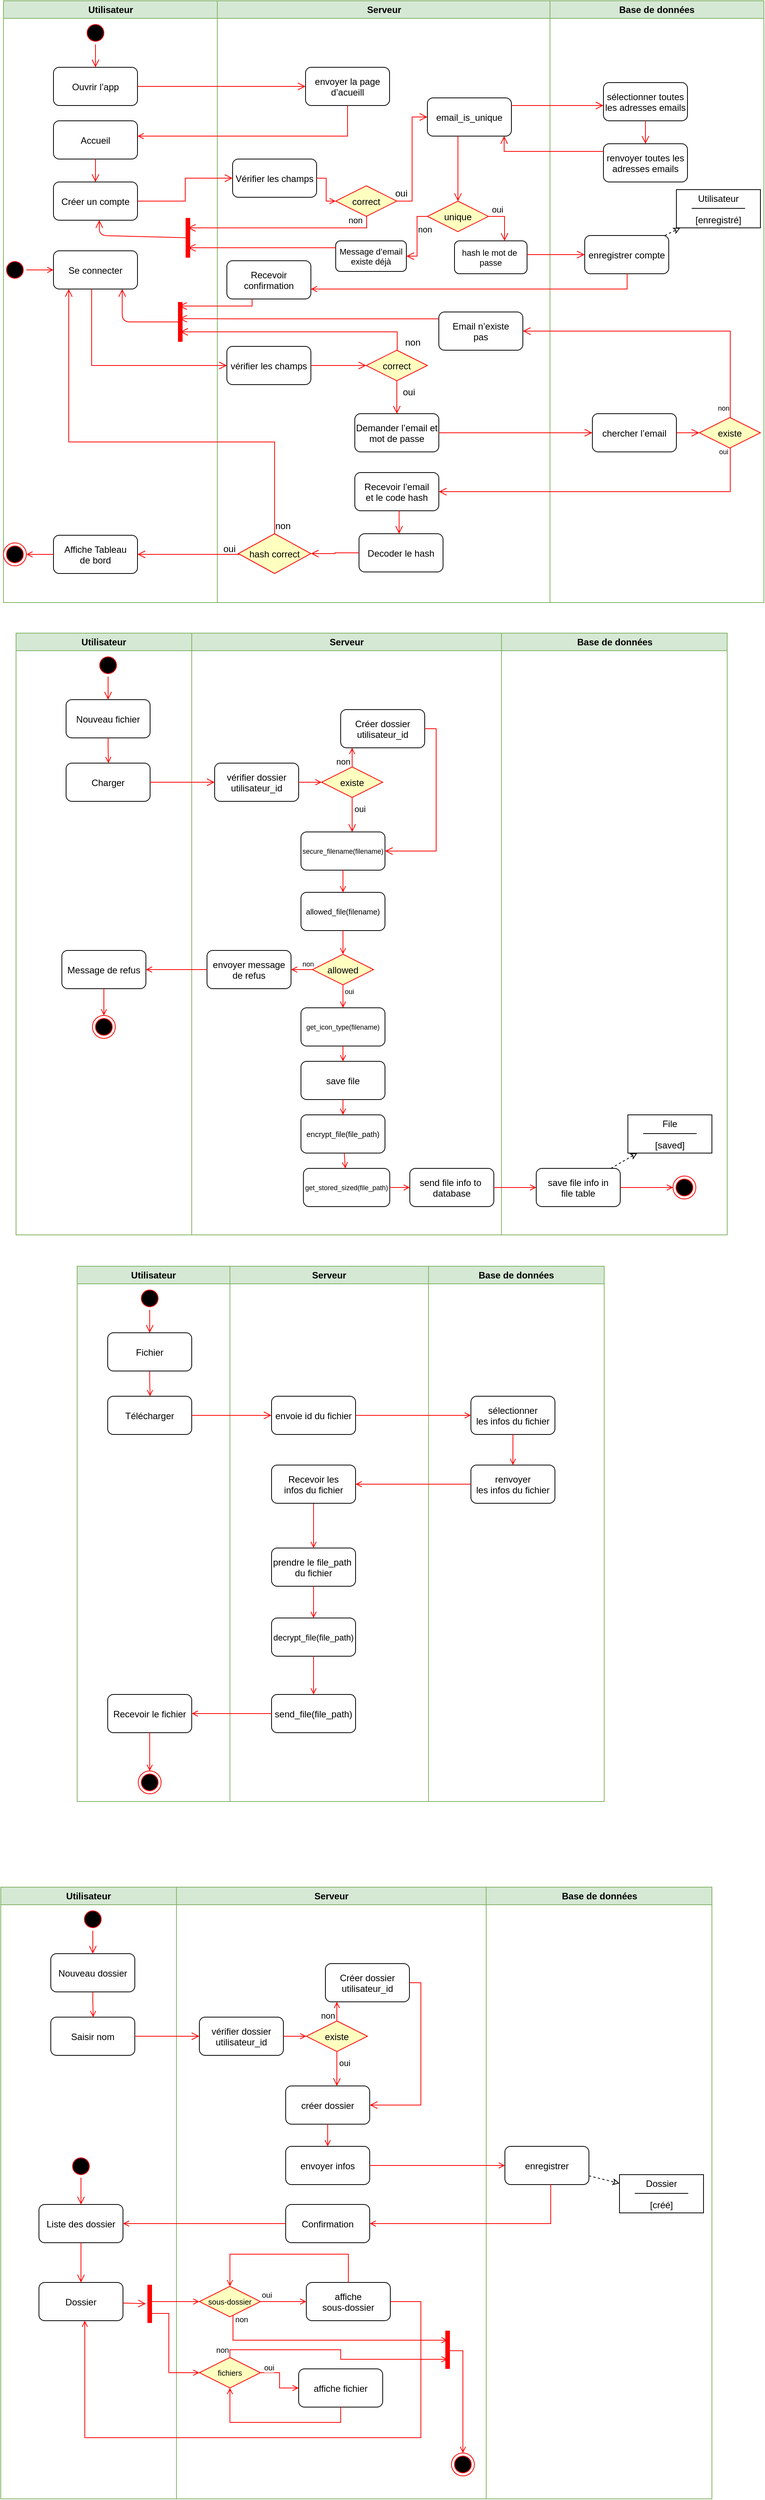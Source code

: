 <mxfile version="14.8.0" type="github">
  <diagram name="Page-1" id="e7e014a7-5840-1c2e-5031-d8a46d1fe8dd">
    <mxGraphModel dx="1650" dy="1030" grid="1" gridSize="10" guides="1" tooltips="1" connect="1" arrows="1" fold="1" page="1" pageScale="1" pageWidth="1169" pageHeight="826" background="none" math="0" shadow="0">
      <root>
        <mxCell id="0" />
        <mxCell id="1" parent="0" />
        <mxCell id="2" value="Utilisateur" style="swimlane;whiteSpace=wrap;fillColor=#d5e8d4;strokeColor=#82b366;" parent="1" vertex="1">
          <mxGeometry x="93.5" y="23" width="280" height="787" as="geometry" />
        </mxCell>
        <mxCell id="5" value="" style="ellipse;shape=startState;fillColor=#000000;strokeColor=#ff0000;" parent="2" vertex="1">
          <mxGeometry x="105.5" y="27" width="30" height="30" as="geometry" />
        </mxCell>
        <mxCell id="1L8sxUJ_vTBAiF3x8-e7-41" value="Ouvrir l’app" style="rounded=1;" vertex="1" parent="2">
          <mxGeometry x="65.5" y="87" width="110" height="50" as="geometry" />
        </mxCell>
        <mxCell id="1L8sxUJ_vTBAiF3x8-e7-42" value="" style="edgeStyle=elbowEdgeStyle;elbow=horizontal;verticalAlign=bottom;endArrow=open;endSize=8;strokeColor=#FF0000;endFill=1;rounded=0" edge="1" parent="2" source="5" target="1L8sxUJ_vTBAiF3x8-e7-41">
          <mxGeometry x="-65" y="24" as="geometry">
            <mxPoint x="115" y="117" as="targetPoint" />
            <mxPoint x="114.5" y="77" as="sourcePoint" />
          </mxGeometry>
        </mxCell>
        <mxCell id="1L8sxUJ_vTBAiF3x8-e7-44" value="Accueil" style="rounded=1;" vertex="1" parent="2">
          <mxGeometry x="65.5" y="157" width="110" height="50" as="geometry" />
        </mxCell>
        <mxCell id="1L8sxUJ_vTBAiF3x8-e7-48" value="" style="edgeStyle=elbowEdgeStyle;elbow=horizontal;verticalAlign=bottom;endArrow=open;endSize=8;strokeColor=#FF0000;endFill=1;rounded=0" edge="1" target="1L8sxUJ_vTBAiF3x8-e7-49" parent="2" source="1L8sxUJ_vTBAiF3x8-e7-44">
          <mxGeometry x="-65" y="191" as="geometry">
            <mxPoint x="115" y="284" as="targetPoint" />
            <mxPoint x="285" y="247.0" as="sourcePoint" />
          </mxGeometry>
        </mxCell>
        <mxCell id="1L8sxUJ_vTBAiF3x8-e7-49" value="Créer un compte" style="rounded=1;" vertex="1" parent="2">
          <mxGeometry x="65.5" y="237" width="110" height="50" as="geometry" />
        </mxCell>
        <mxCell id="1L8sxUJ_vTBAiF3x8-e7-61" value="Se connecter" style="rounded=1;" vertex="1" parent="2">
          <mxGeometry x="65.5" y="327" width="110" height="50" as="geometry" />
        </mxCell>
        <mxCell id="1L8sxUJ_vTBAiF3x8-e7-72" value="" style="ellipse;shape=startState;fillColor=#000000;strokeColor=#ff0000;" vertex="1" parent="2">
          <mxGeometry y="337" width="30" height="30" as="geometry" />
        </mxCell>
        <mxCell id="1L8sxUJ_vTBAiF3x8-e7-73" value="" style="endArrow=open;strokeColor=#FF0000;endFill=1;rounded=0" edge="1" source="1L8sxUJ_vTBAiF3x8-e7-72" parent="2" target="1L8sxUJ_vTBAiF3x8-e7-61">
          <mxGeometry relative="1" as="geometry">
            <mxPoint x="185.5" y="366.8" as="targetPoint" />
          </mxGeometry>
        </mxCell>
        <mxCell id="1L8sxUJ_vTBAiF3x8-e7-89" value="Affiche Tableau &#xa;de bord" style="rounded=1;" vertex="1" parent="2">
          <mxGeometry x="65.5" y="699" width="110" height="50" as="geometry" />
        </mxCell>
        <mxCell id="38" value="" style="ellipse;shape=endState;fillColor=#000000;strokeColor=#ff0000" parent="2" vertex="1">
          <mxGeometry y="709" width="30" height="30" as="geometry" />
        </mxCell>
        <mxCell id="1L8sxUJ_vTBAiF3x8-e7-202" value="" style="endArrow=open;strokeColor=#FF0000;endFill=1;rounded=0;entryX=1;entryY=0.5;entryDx=0;entryDy=0;" edge="1" parent="2" source="1L8sxUJ_vTBAiF3x8-e7-89" target="38">
          <mxGeometry relative="1" as="geometry">
            <mxPoint x="350.5" y="1567" as="sourcePoint" />
            <mxPoint x="350.5" y="1597" as="targetPoint" />
          </mxGeometry>
        </mxCell>
        <mxCell id="3" value="Serveur" style="swimlane;whiteSpace=wrap;fillColor=#d5e8d4;strokeColor=#82b366;" parent="1" vertex="1">
          <mxGeometry x="373.5" y="23" width="435.5" height="787" as="geometry" />
        </mxCell>
        <mxCell id="15" value="envoyer la page&#xa;d’acueill" style="rounded=1;" parent="3" vertex="1">
          <mxGeometry x="115.5" y="87" width="110" height="50" as="geometry" />
        </mxCell>
        <mxCell id="1L8sxUJ_vTBAiF3x8-e7-50" value="Vérifier les champs" style="rounded=1;" vertex="1" parent="3">
          <mxGeometry x="20" y="207" width="110" height="50" as="geometry" />
        </mxCell>
        <mxCell id="1L8sxUJ_vTBAiF3x8-e7-51" value="correct" style="rhombus;fillColor=#ffffc0;strokeColor=#ff0000;" vertex="1" parent="3">
          <mxGeometry x="155" y="242" width="80" height="40" as="geometry" />
        </mxCell>
        <mxCell id="1L8sxUJ_vTBAiF3x8-e7-52" value="" style="endArrow=open;strokeColor=#FF0000;endFill=1;rounded=0;edgeStyle=orthogonalEdgeStyle;" edge="1" source="1L8sxUJ_vTBAiF3x8-e7-50" target="1L8sxUJ_vTBAiF3x8-e7-51" parent="3">
          <mxGeometry relative="1" as="geometry" />
        </mxCell>
        <mxCell id="1L8sxUJ_vTBAiF3x8-e7-56" value="hash le mot de &#xa;passe" style="rounded=1;fontSize=11;" vertex="1" parent="3">
          <mxGeometry x="310.5" y="314" width="95" height="43" as="geometry" />
        </mxCell>
        <mxCell id="1L8sxUJ_vTBAiF3x8-e7-54" value="" style="edgeStyle=elbowEdgeStyle;elbow=horizontal;verticalAlign=bottom;endArrow=open;endSize=8;strokeColor=#FF0000;endFill=1;rounded=0" edge="1" parent="3" source="1L8sxUJ_vTBAiF3x8-e7-51" target="1L8sxUJ_vTBAiF3x8-e7-268">
          <mxGeometry x="-139.5" y="387" as="geometry">
            <mxPoint x="205.5" y="357" as="targetPoint" />
            <mxPoint x="40" y="440" as="sourcePoint" />
          </mxGeometry>
        </mxCell>
        <mxCell id="1L8sxUJ_vTBAiF3x8-e7-64" value="vérifier les champs" style="rounded=1;" vertex="1" parent="3">
          <mxGeometry x="12.5" y="452" width="110" height="50" as="geometry" />
        </mxCell>
        <mxCell id="1L8sxUJ_vTBAiF3x8-e7-66" value="correct" style="rhombus;fillColor=#ffffc0;strokeColor=#ff0000;" vertex="1" parent="3">
          <mxGeometry x="195" y="457" width="80" height="40" as="geometry" />
        </mxCell>
        <mxCell id="1L8sxUJ_vTBAiF3x8-e7-68" value="non" style="text;html=1;align=center;verticalAlign=middle;resizable=0;points=[];autosize=1;strokeColor=none;" vertex="1" parent="3">
          <mxGeometry x="235" y="437" width="40" height="20" as="geometry" />
        </mxCell>
        <mxCell id="1L8sxUJ_vTBAiF3x8-e7-70" value="oui" style="text;html=1;align=center;verticalAlign=middle;resizable=0;points=[];autosize=1;strokeColor=none;" vertex="1" parent="3">
          <mxGeometry x="225.5" y="242" width="30" height="20" as="geometry" />
        </mxCell>
        <mxCell id="1L8sxUJ_vTBAiF3x8-e7-74" value="" style="edgeStyle=elbowEdgeStyle;elbow=horizontal;verticalAlign=bottom;endArrow=open;endSize=8;strokeColor=#FF0000;endFill=1;rounded=0" edge="1" parent="3" source="1L8sxUJ_vTBAiF3x8-e7-64" target="1L8sxUJ_vTBAiF3x8-e7-66">
          <mxGeometry x="-139.5" y="387" as="geometry">
            <mxPoint x="90" y="617" as="targetPoint" />
            <mxPoint x="90" y="560" as="sourcePoint" />
          </mxGeometry>
        </mxCell>
        <mxCell id="1L8sxUJ_vTBAiF3x8-e7-78" value="oui" style="text;html=1;align=center;verticalAlign=middle;resizable=0;points=[];autosize=1;strokeColor=none;" vertex="1" parent="3">
          <mxGeometry x="235" y="502" width="30" height="20" as="geometry" />
        </mxCell>
        <mxCell id="1L8sxUJ_vTBAiF3x8-e7-75" value="Demander l’email et&#xa;mot de passe" style="rounded=1;" vertex="1" parent="3">
          <mxGeometry x="180" y="540" width="110" height="50" as="geometry" />
        </mxCell>
        <mxCell id="1L8sxUJ_vTBAiF3x8-e7-77" value="" style="edgeStyle=elbowEdgeStyle;elbow=horizontal;verticalAlign=bottom;endArrow=open;endSize=8;strokeColor=#FF0000;endFill=1;rounded=0" edge="1" parent="3" source="1L8sxUJ_vTBAiF3x8-e7-66" target="1L8sxUJ_vTBAiF3x8-e7-75">
          <mxGeometry x="-129.5" y="397" as="geometry">
            <mxPoint x="619.5" y="495" as="targetPoint" />
            <mxPoint x="594.5" y="495" as="sourcePoint" />
          </mxGeometry>
        </mxCell>
        <mxCell id="1L8sxUJ_vTBAiF3x8-e7-84" value="Recevoir l’email&#xa;et le code hash" style="rounded=1;" vertex="1" parent="3">
          <mxGeometry x="180" y="617" width="110" height="50" as="geometry" />
        </mxCell>
        <mxCell id="1L8sxUJ_vTBAiF3x8-e7-85" value="Decoder le hash" style="rounded=1;" vertex="1" parent="3">
          <mxGeometry x="185.5" y="697" width="110" height="50" as="geometry" />
        </mxCell>
        <mxCell id="1L8sxUJ_vTBAiF3x8-e7-86" value="" style="edgeStyle=elbowEdgeStyle;elbow=horizontal;verticalAlign=bottom;endArrow=open;endSize=8;strokeColor=#FF0000;endFill=1;rounded=0" edge="1" parent="3" source="1L8sxUJ_vTBAiF3x8-e7-84" target="1L8sxUJ_vTBAiF3x8-e7-85">
          <mxGeometry x="-119.5" y="427" as="geometry">
            <mxPoint x="660" y="560" as="targetPoint" />
            <mxPoint x="660" y="534.75" as="sourcePoint" />
          </mxGeometry>
        </mxCell>
        <mxCell id="1L8sxUJ_vTBAiF3x8-e7-87" value="hash correct" style="rhombus;fillColor=#ffffc0;strokeColor=#ff0000;" vertex="1" parent="3">
          <mxGeometry x="27.5" y="697" width="95" height="52" as="geometry" />
        </mxCell>
        <mxCell id="1L8sxUJ_vTBAiF3x8-e7-88" value="" style="edgeStyle=elbowEdgeStyle;elbow=horizontal;verticalAlign=bottom;endArrow=open;endSize=8;strokeColor=#FF0000;endFill=1;rounded=0" edge="1" parent="3" source="1L8sxUJ_vTBAiF3x8-e7-85" target="1L8sxUJ_vTBAiF3x8-e7-87">
          <mxGeometry x="-119.5" y="427" as="geometry">
            <mxPoint x="660" y="560" as="targetPoint" />
            <mxPoint x="660" y="534.75" as="sourcePoint" />
          </mxGeometry>
        </mxCell>
        <mxCell id="1L8sxUJ_vTBAiF3x8-e7-90" value="oui" style="text;html=1;align=center;verticalAlign=middle;resizable=0;points=[];autosize=1;strokeColor=none;" vertex="1" parent="3">
          <mxGeometry x="0.5" y="707" width="30" height="20" as="geometry" />
        </mxCell>
        <mxCell id="1L8sxUJ_vTBAiF3x8-e7-92" value="non" style="text;html=1;align=center;verticalAlign=middle;resizable=0;points=[];autosize=1;strokeColor=none;" vertex="1" parent="3">
          <mxGeometry x="65.5" y="677" width="40" height="20" as="geometry" />
        </mxCell>
        <mxCell id="1L8sxUJ_vTBAiF3x8-e7-97" value="Recevoir &#xa;confirmation" style="rounded=1;" vertex="1" parent="3">
          <mxGeometry x="12.5" y="340" width="110" height="50" as="geometry" />
        </mxCell>
        <mxCell id="1L8sxUJ_vTBAiF3x8-e7-213" value="Email n’existe&#xa;pas" style="rounded=1;" vertex="1" parent="3">
          <mxGeometry x="290" y="407" width="110" height="50" as="geometry" />
        </mxCell>
        <mxCell id="1L8sxUJ_vTBAiF3x8-e7-268" value="email_is_unique" style="rounded=1;" vertex="1" parent="3">
          <mxGeometry x="275" y="127" width="110" height="50" as="geometry" />
        </mxCell>
        <mxCell id="1L8sxUJ_vTBAiF3x8-e7-269" value="unique" style="rhombus;fillColor=#ffffc0;strokeColor=#ff0000;" vertex="1" parent="3">
          <mxGeometry x="275" y="262" width="80" height="40" as="geometry" />
        </mxCell>
        <mxCell id="1L8sxUJ_vTBAiF3x8-e7-270" value="" style="edgeStyle=elbowEdgeStyle;elbow=horizontal;verticalAlign=bottom;endArrow=open;endSize=8;strokeColor=#FF0000;endFill=1;rounded=0" edge="1" parent="3" source="1L8sxUJ_vTBAiF3x8-e7-268" target="1L8sxUJ_vTBAiF3x8-e7-269">
          <mxGeometry x="-129.5" y="397" as="geometry">
            <mxPoint x="729.5" y="250" as="targetPoint" />
            <mxPoint x="699.5" y="295.0" as="sourcePoint" />
            <Array as="points">
              <mxPoint x="315" y="217" />
            </Array>
          </mxGeometry>
        </mxCell>
        <mxCell id="1L8sxUJ_vTBAiF3x8-e7-272" value="" style="edgeStyle=orthogonalEdgeStyle;verticalAlign=bottom;endArrow=open;endSize=8;strokeColor=#FF0000;endFill=1;rounded=0" edge="1" parent="3" source="1L8sxUJ_vTBAiF3x8-e7-269" target="1L8sxUJ_vTBAiF3x8-e7-56">
          <mxGeometry x="-564" y="384" as="geometry">
            <mxPoint x="339.5" y="277" as="targetPoint" />
            <mxPoint x="358.5" y="282" as="sourcePoint" />
            <Array as="points">
              <mxPoint x="376" y="282" />
            </Array>
          </mxGeometry>
        </mxCell>
        <mxCell id="1L8sxUJ_vTBAiF3x8-e7-273" value="oui" style="edgeLabel;html=1;align=center;verticalAlign=middle;resizable=0;points=[];fontSize=11;" vertex="1" connectable="0" parent="1L8sxUJ_vTBAiF3x8-e7-272">
          <mxGeometry relative="1" as="geometry">
            <mxPoint x="-10" y="-15" as="offset" />
          </mxGeometry>
        </mxCell>
        <mxCell id="1L8sxUJ_vTBAiF3x8-e7-308" value="Message d’email &#xa;existe déjà" style="rounded=1;fontSize=11;" vertex="1" parent="3">
          <mxGeometry x="155" y="314" width="92.5" height="40" as="geometry" />
        </mxCell>
        <mxCell id="1L8sxUJ_vTBAiF3x8-e7-277" value="" style="edgeStyle=elbowEdgeStyle;elbow=horizontal;verticalAlign=bottom;endArrow=open;endSize=8;strokeColor=#FF0000;endFill=1;rounded=0" edge="1" parent="3" source="1L8sxUJ_vTBAiF3x8-e7-269" target="1L8sxUJ_vTBAiF3x8-e7-308">
          <mxGeometry x="-534" y="414" as="geometry">
            <mxPoint x="225.5" y="307" as="targetPoint" />
            <mxPoint x="369.741" y="282" as="sourcePoint" />
          </mxGeometry>
        </mxCell>
        <mxCell id="1L8sxUJ_vTBAiF3x8-e7-309" value="non" style="edgeLabel;html=1;align=center;verticalAlign=middle;resizable=0;points=[];fontSize=11;" vertex="1" connectable="0" parent="1L8sxUJ_vTBAiF3x8-e7-277">
          <mxGeometry relative="1" as="geometry">
            <mxPoint x="10" y="-10" as="offset" />
          </mxGeometry>
        </mxCell>
        <mxCell id="4" value="Base de données" style="swimlane;whiteSpace=wrap;fillColor=#d5e8d4;strokeColor=#82b366;" parent="1" vertex="1">
          <mxGeometry x="809" y="23" width="280" height="787" as="geometry" />
        </mxCell>
        <mxCell id="33" value="enregistrer compte" style="rounded=1;" parent="4" vertex="1">
          <mxGeometry x="45.5" y="307" width="110" height="50" as="geometry" />
        </mxCell>
        <mxCell id="1L8sxUJ_vTBAiF3x8-e7-79" value="chercher l’email" style="rounded=1;" vertex="1" parent="4">
          <mxGeometry x="55.5" y="540" width="110" height="50" as="geometry" />
        </mxCell>
        <mxCell id="1L8sxUJ_vTBAiF3x8-e7-81" value="existe" style="rhombus;fillColor=#ffffc0;strokeColor=#ff0000;" vertex="1" parent="4">
          <mxGeometry x="195.5" y="545" width="80" height="40" as="geometry" />
        </mxCell>
        <mxCell id="1L8sxUJ_vTBAiF3x8-e7-82" value="" style="edgeStyle=elbowEdgeStyle;elbow=horizontal;verticalAlign=bottom;endArrow=open;endSize=8;strokeColor=#FF0000;endFill=1;rounded=0" edge="1" parent="4" source="1L8sxUJ_vTBAiF3x8-e7-79" target="1L8sxUJ_vTBAiF3x8-e7-81">
          <mxGeometry x="-204" y="400" as="geometry">
            <mxPoint x="241" y="525" as="targetPoint" />
            <mxPoint x="175.5" y="525" as="sourcePoint" />
          </mxGeometry>
        </mxCell>
        <mxCell id="1L8sxUJ_vTBAiF3x8-e7-94" value="Utilisateur&#xa;&#xa;[enregistré]" style="" vertex="1" parent="4">
          <mxGeometry x="165.5" y="247" width="110" height="50" as="geometry" />
        </mxCell>
        <mxCell id="1L8sxUJ_vTBAiF3x8-e7-93" value="" style="html=1;verticalAlign=bottom;endArrow=classic;dashed=1;endFill=0;" edge="1" parent="4" source="33" target="1L8sxUJ_vTBAiF3x8-e7-94">
          <mxGeometry width="80" relative="1" as="geometry">
            <mxPoint x="200" y="367" as="sourcePoint" />
            <mxPoint x="205.5" y="387" as="targetPoint" />
          </mxGeometry>
        </mxCell>
        <mxCell id="1L8sxUJ_vTBAiF3x8-e7-96" value="" style="endArrow=none;html=1;" edge="1" parent="4">
          <mxGeometry width="50" height="50" relative="1" as="geometry">
            <mxPoint x="185.5" y="271.5" as="sourcePoint" />
            <mxPoint x="255.5" y="271.5" as="targetPoint" />
          </mxGeometry>
        </mxCell>
        <mxCell id="1L8sxUJ_vTBAiF3x8-e7-274" value="sélectionner toutes &#xa;les adresses emails" style="rounded=1;" vertex="1" parent="4">
          <mxGeometry x="70" y="107" width="110" height="50" as="geometry" />
        </mxCell>
        <mxCell id="1L8sxUJ_vTBAiF3x8-e7-316" value="renvoyer toutes les&#xa;adresses emails" style="rounded=1;" vertex="1" parent="4">
          <mxGeometry x="70" y="187" width="110" height="50" as="geometry" />
        </mxCell>
        <mxCell id="1L8sxUJ_vTBAiF3x8-e7-317" value="" style="edgeStyle=elbowEdgeStyle;elbow=horizontal;verticalAlign=bottom;endArrow=open;endSize=8;strokeColor=#FF0000;endFill=1;rounded=0" edge="1" parent="4" source="1L8sxUJ_vTBAiF3x8-e7-274" target="1L8sxUJ_vTBAiF3x8-e7-316">
          <mxGeometry x="-979.5" y="404" as="geometry">
            <mxPoint x="90" y="157" as="targetPoint" />
            <mxPoint x="-20" y="157" as="sourcePoint" />
            <Array as="points">
              <mxPoint x="110" y="197" />
              <mxPoint x="20" y="157" />
            </Array>
          </mxGeometry>
        </mxCell>
        <mxCell id="1L8sxUJ_vTBAiF3x8-e7-43" value="" style="edgeStyle=elbowEdgeStyle;elbow=horizontal;verticalAlign=bottom;endArrow=open;endSize=8;strokeColor=#FF0000;endFill=1;rounded=0" edge="1" parent="1" source="1L8sxUJ_vTBAiF3x8-e7-41" target="15">
          <mxGeometry x="218.5" y="200" as="geometry">
            <mxPoint x="389" y="135" as="targetPoint" />
            <mxPoint x="398" y="253" as="sourcePoint" />
          </mxGeometry>
        </mxCell>
        <mxCell id="1L8sxUJ_vTBAiF3x8-e7-45" value="" style="endArrow=open;strokeColor=#FF0000;endFill=1;rounded=0;edgeStyle=orthogonalEdgeStyle;" edge="1" parent="1" source="15" target="1L8sxUJ_vTBAiF3x8-e7-44">
          <mxGeometry relative="1" as="geometry">
            <mxPoint x="903" y="193.0" as="sourcePoint" />
            <mxPoint x="903" y="276" as="targetPoint" />
            <Array as="points">
              <mxPoint x="544" y="200" />
            </Array>
          </mxGeometry>
        </mxCell>
        <mxCell id="1L8sxUJ_vTBAiF3x8-e7-53" value="" style="edgeStyle=elbowEdgeStyle;elbow=horizontal;verticalAlign=bottom;endArrow=open;endSize=8;strokeColor=#FF0000;endFill=1;rounded=0" edge="1" parent="1" source="1L8sxUJ_vTBAiF3x8-e7-49" target="1L8sxUJ_vTBAiF3x8-e7-50">
          <mxGeometry x="234" y="410" as="geometry">
            <mxPoint x="413.794" y="503" as="targetPoint" />
            <mxPoint x="413.5" y="463" as="sourcePoint" />
          </mxGeometry>
        </mxCell>
        <mxCell id="1L8sxUJ_vTBAiF3x8-e7-57" value="" style="edgeStyle=elbowEdgeStyle;elbow=horizontal;verticalAlign=bottom;endArrow=open;endSize=8;strokeColor=#FF0000;endFill=1;rounded=0;entryX=0.25;entryY=0.5;entryDx=0;entryDy=0;entryPerimeter=0;" edge="1" parent="1" source="1L8sxUJ_vTBAiF3x8-e7-51" target="1L8sxUJ_vTBAiF3x8-e7-311">
          <mxGeometry x="69.59" y="212.4" as="geometry">
            <mxPoint x="579.09" y="205.4" as="targetPoint" />
            <mxPoint x="579.384" y="130.003" as="sourcePoint" />
            <Array as="points">
              <mxPoint x="569" y="330" />
              <mxPoint x="249" y="240" />
              <mxPoint x="449" y="240" />
            </Array>
          </mxGeometry>
        </mxCell>
        <mxCell id="1L8sxUJ_vTBAiF3x8-e7-314" value="non" style="edgeLabel;html=1;align=center;verticalAlign=middle;resizable=0;points=[];fontSize=11;" vertex="1" connectable="0" parent="1L8sxUJ_vTBAiF3x8-e7-57">
          <mxGeometry relative="1" as="geometry">
            <mxPoint x="94" y="-10" as="offset" />
          </mxGeometry>
        </mxCell>
        <mxCell id="1L8sxUJ_vTBAiF3x8-e7-62" value="" style="edgeStyle=elbowEdgeStyle;elbow=horizontal;verticalAlign=bottom;endArrow=open;endSize=8;strokeColor=#FF0000;endFill=1;rounded=0;entryX=0.101;entryY=0.747;entryDx=0;entryDy=0;entryPerimeter=0;" edge="1" parent="1" source="1L8sxUJ_vTBAiF3x8-e7-97" target="1L8sxUJ_vTBAiF3x8-e7-216">
          <mxGeometry x="234" y="410" as="geometry">
            <mxPoint x="329" y="410" as="targetPoint" />
            <mxPoint x="458.5" y="362.5" as="sourcePoint" />
            <Array as="points">
              <mxPoint x="419" y="410" />
              <mxPoint x="389" y="363" />
              <mxPoint x="409" y="355" />
              <mxPoint x="319" y="355" />
              <mxPoint x="539" y="450" />
            </Array>
          </mxGeometry>
        </mxCell>
        <mxCell id="1L8sxUJ_vTBAiF3x8-e7-63" value="" style="edgeStyle=elbowEdgeStyle;elbow=horizontal;verticalAlign=bottom;endArrow=open;endSize=8;strokeColor=#FF0000;endFill=1;rounded=0;" edge="1" parent="1" source="1L8sxUJ_vTBAiF3x8-e7-56" target="33">
          <mxGeometry x="224" y="463.66" as="geometry">
            <mxPoint x="259" y="416.66" as="targetPoint" />
            <mxPoint x="448.5" y="416.16" as="sourcePoint" />
            <Array as="points">
              <mxPoint x="799" y="355" />
              <mxPoint x="819" y="370" />
              <mxPoint x="579" y="390" />
              <mxPoint x="679" y="360" />
              <mxPoint x="659" y="375" />
              <mxPoint x="429" y="430" />
              <mxPoint x="489" y="410" />
              <mxPoint x="379" y="416.66" />
              <mxPoint x="399" y="408.66" />
              <mxPoint x="309" y="408.66" />
              <mxPoint x="529" y="503.66" />
            </Array>
          </mxGeometry>
        </mxCell>
        <mxCell id="1L8sxUJ_vTBAiF3x8-e7-65" value="" style="edgeStyle=elbowEdgeStyle;elbow=horizontal;verticalAlign=bottom;endArrow=open;endSize=8;strokeColor=#FF0000;endFill=1;rounded=0" edge="1" parent="1" source="1L8sxUJ_vTBAiF3x8-e7-61" target="1L8sxUJ_vTBAiF3x8-e7-64">
          <mxGeometry x="234" y="410" as="geometry">
            <mxPoint x="413.5" y="640" as="targetPoint" />
            <mxPoint x="413.5" y="463" as="sourcePoint" />
            <Array as="points">
              <mxPoint x="209" y="390" />
            </Array>
          </mxGeometry>
        </mxCell>
        <mxCell id="1L8sxUJ_vTBAiF3x8-e7-67" value="" style="edgeStyle=elbowEdgeStyle;verticalAlign=bottom;endArrow=open;endSize=8;strokeColor=#FF0000;endFill=1;rounded=0;entryX=0.75;entryY=0.5;entryDx=0;entryDy=0;entryPerimeter=0;" edge="1" parent="1" source="1L8sxUJ_vTBAiF3x8-e7-66" target="1L8sxUJ_vTBAiF3x8-e7-216">
          <mxGeometry x="59.59" y="383.4" as="geometry">
            <mxPoint x="509" y="450" as="targetPoint" />
            <mxPoint x="568.5" y="436" as="sourcePoint" />
            <Array as="points">
              <mxPoint x="609" y="460" />
            </Array>
          </mxGeometry>
        </mxCell>
        <mxCell id="1L8sxUJ_vTBAiF3x8-e7-80" value="" style="edgeStyle=elbowEdgeStyle;elbow=horizontal;verticalAlign=bottom;endArrow=open;endSize=8;strokeColor=#FF0000;endFill=1;rounded=0" edge="1" parent="1" source="1L8sxUJ_vTBAiF3x8-e7-75" target="1L8sxUJ_vTBAiF3x8-e7-79">
          <mxGeometry x="254" y="450" as="geometry">
            <mxPoint x="699" y="558" as="targetPoint" />
            <mxPoint x="1033.5" y="557.75" as="sourcePoint" />
          </mxGeometry>
        </mxCell>
        <mxCell id="6" value="" style="edgeStyle=elbowEdgeStyle;elbow=horizontal;verticalAlign=bottom;endArrow=open;endSize=8;strokeColor=#FF0000;endFill=1;rounded=0" parent="1" source="1L8sxUJ_vTBAiF3x8-e7-87" target="1L8sxUJ_vTBAiF3x8-e7-89" edge="1">
          <mxGeometry x="259" y="500" as="geometry">
            <mxPoint x="279" y="760" as="targetPoint" />
            <mxPoint x="324" y="650" as="sourcePoint" />
            <Array as="points">
              <mxPoint x="359" y="747" />
            </Array>
          </mxGeometry>
        </mxCell>
        <mxCell id="1L8sxUJ_vTBAiF3x8-e7-83" value="" style="edgeStyle=elbowEdgeStyle;elbow=horizontal;verticalAlign=bottom;endArrow=open;endSize=8;strokeColor=#FF0000;endFill=1;rounded=0" edge="1" parent="1" source="1L8sxUJ_vTBAiF3x8-e7-81" target="1L8sxUJ_vTBAiF3x8-e7-84">
          <mxGeometry x="409.5" y="485" as="geometry">
            <mxPoint x="854.5" y="610" as="targetPoint" />
            <mxPoint x="789" y="610" as="sourcePoint" />
            <Array as="points">
              <mxPoint x="1045" y="630" />
              <mxPoint x="1059" y="630" />
              <mxPoint x="1019" y="665" />
              <mxPoint x="739" y="665" />
              <mxPoint x="1019" y="640" />
              <mxPoint x="979" y="630" />
              <mxPoint x="965" y="590" />
            </Array>
          </mxGeometry>
        </mxCell>
        <mxCell id="1L8sxUJ_vTBAiF3x8-e7-212" value="oui" style="edgeLabel;html=1;align=center;verticalAlign=middle;resizable=0;points=[];fontSize=9;" vertex="1" connectable="0" parent="1L8sxUJ_vTBAiF3x8-e7-83">
          <mxGeometry relative="1" as="geometry">
            <mxPoint x="153" y="-52" as="offset" />
          </mxGeometry>
        </mxCell>
        <mxCell id="1L8sxUJ_vTBAiF3x8-e7-91" value="" style="edgeStyle=orthogonalEdgeStyle;elbow=horizontal;verticalAlign=bottom;endArrow=open;endSize=8;strokeColor=#FF0000;endFill=1;rounded=0" edge="1" parent="1" source="1L8sxUJ_vTBAiF3x8-e7-87" target="1L8sxUJ_vTBAiF3x8-e7-61">
          <mxGeometry x="264" y="440" as="geometry">
            <mxPoint x="299" y="540" as="targetPoint" />
            <mxPoint x="1033.5" y="683" as="sourcePoint" />
            <Array as="points">
              <mxPoint x="449" y="600" />
              <mxPoint x="179" y="600" />
            </Array>
          </mxGeometry>
        </mxCell>
        <mxCell id="1L8sxUJ_vTBAiF3x8-e7-98" value="" style="endArrow=open;strokeColor=#FF0000;endFill=1;rounded=0;edgeStyle=elbowEdgeStyle;" edge="1" parent="1" source="33" target="1L8sxUJ_vTBAiF3x8-e7-97">
          <mxGeometry relative="1" as="geometry">
            <mxPoint x="749" y="659.995" as="sourcePoint" />
            <mxPoint x="848.5" y="687.305" as="targetPoint" />
            <Array as="points">
              <mxPoint x="910" y="400" />
              <mxPoint x="759" y="400" />
              <mxPoint x="519" y="400" />
              <mxPoint x="910" y="410" />
              <mxPoint x="629" y="410" />
              <mxPoint x="910" y="420" />
              <mxPoint x="929" y="420" />
              <mxPoint x="759" y="410" />
              <mxPoint x="729" y="410" />
              <mxPoint x="754" y="405" />
            </Array>
          </mxGeometry>
        </mxCell>
        <mxCell id="1L8sxUJ_vTBAiF3x8-e7-104" value="Utilisateur" style="swimlane;whiteSpace=wrap;fillColor=#d5e8d4;strokeColor=#82b366;" vertex="1" parent="1">
          <mxGeometry x="110" y="850" width="230" height="787" as="geometry" />
        </mxCell>
        <mxCell id="1L8sxUJ_vTBAiF3x8-e7-105" value="" style="ellipse;shape=startState;fillColor=#000000;strokeColor=#ff0000;" vertex="1" parent="1L8sxUJ_vTBAiF3x8-e7-104">
          <mxGeometry x="105.5" y="27" width="30" height="30" as="geometry" />
        </mxCell>
        <mxCell id="1L8sxUJ_vTBAiF3x8-e7-106" value="Nouveau fichier" style="rounded=1;" vertex="1" parent="1L8sxUJ_vTBAiF3x8-e7-104">
          <mxGeometry x="65.5" y="87" width="110" height="50" as="geometry" />
        </mxCell>
        <mxCell id="1L8sxUJ_vTBAiF3x8-e7-107" value="" style="edgeStyle=elbowEdgeStyle;elbow=horizontal;verticalAlign=bottom;endArrow=open;endSize=8;strokeColor=#FF0000;endFill=1;rounded=0" edge="1" parent="1L8sxUJ_vTBAiF3x8-e7-104" source="1L8sxUJ_vTBAiF3x8-e7-105" target="1L8sxUJ_vTBAiF3x8-e7-106">
          <mxGeometry x="-65" y="24" as="geometry">
            <mxPoint x="115" y="117" as="targetPoint" />
            <mxPoint x="114.5" y="77" as="sourcePoint" />
          </mxGeometry>
        </mxCell>
        <mxCell id="1L8sxUJ_vTBAiF3x8-e7-108" value="Charger" style="rounded=1;" vertex="1" parent="1L8sxUJ_vTBAiF3x8-e7-104">
          <mxGeometry x="65.5" y="170" width="110" height="50" as="geometry" />
        </mxCell>
        <mxCell id="1L8sxUJ_vTBAiF3x8-e7-155" value="" style="endArrow=open;strokeColor=#FF0000;endFill=1;rounded=0;edgeStyle=orthogonalEdgeStyle;" edge="1" source="1L8sxUJ_vTBAiF3x8-e7-106" target="1L8sxUJ_vTBAiF3x8-e7-108" parent="1L8sxUJ_vTBAiF3x8-e7-104">
          <mxGeometry relative="1" as="geometry">
            <mxPoint x="809.5" y="170" as="sourcePoint" />
            <mxPoint x="809.5" y="253" as="targetPoint" />
            <Array as="points">
              <mxPoint x="121" y="150" />
              <mxPoint x="121" y="150" />
            </Array>
          </mxGeometry>
        </mxCell>
        <mxCell id="1L8sxUJ_vTBAiF3x8-e7-205" value="Message de refus" style="rounded=1;" vertex="1" parent="1L8sxUJ_vTBAiF3x8-e7-104">
          <mxGeometry x="60" y="415" width="110" height="50" as="geometry" />
        </mxCell>
        <mxCell id="1L8sxUJ_vTBAiF3x8-e7-208" value="" style="ellipse;shape=endState;fillColor=#000000;strokeColor=#ff0000" vertex="1" parent="1L8sxUJ_vTBAiF3x8-e7-104">
          <mxGeometry x="100" y="500" width="30" height="30" as="geometry" />
        </mxCell>
        <mxCell id="1L8sxUJ_vTBAiF3x8-e7-209" value="" style="endArrow=open;strokeColor=#FF0000;endFill=1;rounded=0;entryX=0.5;entryY=0;entryDx=0;entryDy=0;" edge="1" parent="1L8sxUJ_vTBAiF3x8-e7-104" target="1L8sxUJ_vTBAiF3x8-e7-208" source="1L8sxUJ_vTBAiF3x8-e7-205">
          <mxGeometry relative="1" as="geometry">
            <mxPoint x="20" y="515" as="sourcePoint" />
            <mxPoint x="115" y="490" as="targetPoint" />
          </mxGeometry>
        </mxCell>
        <mxCell id="1L8sxUJ_vTBAiF3x8-e7-116" value="Serveur" style="swimlane;whiteSpace=wrap;fillColor=#d5e8d4;strokeColor=#82b366;" vertex="1" parent="1">
          <mxGeometry x="340" y="850" width="405.5" height="787" as="geometry" />
        </mxCell>
        <mxCell id="1L8sxUJ_vTBAiF3x8-e7-120" value="secure_filename(filename)" style="rounded=1;align=center;fontSize=9;" vertex="1" parent="1L8sxUJ_vTBAiF3x8-e7-116">
          <mxGeometry x="143" y="260" width="110" height="50" as="geometry" />
        </mxCell>
        <mxCell id="1L8sxUJ_vTBAiF3x8-e7-121" value="allowed" style="rhombus;fillColor=#ffffc0;strokeColor=#ff0000;" vertex="1" parent="1L8sxUJ_vTBAiF3x8-e7-116">
          <mxGeometry x="158" y="420" width="80" height="40" as="geometry" />
        </mxCell>
        <mxCell id="1L8sxUJ_vTBAiF3x8-e7-122" value="" style="endArrow=open;strokeColor=#FF0000;endFill=1;rounded=0" edge="1" parent="1L8sxUJ_vTBAiF3x8-e7-116" source="1L8sxUJ_vTBAiF3x8-e7-120" target="1L8sxUJ_vTBAiF3x8-e7-177">
          <mxGeometry relative="1" as="geometry" />
        </mxCell>
        <mxCell id="1L8sxUJ_vTBAiF3x8-e7-110" value="Créer dossier &#xa;utilisateur_id" style="rounded=1;" vertex="1" parent="1L8sxUJ_vTBAiF3x8-e7-116">
          <mxGeometry x="195" y="100" width="110" height="50" as="geometry" />
        </mxCell>
        <mxCell id="1L8sxUJ_vTBAiF3x8-e7-156" value="" style="edgeStyle=elbowEdgeStyle;elbow=horizontal;verticalAlign=bottom;endArrow=open;endSize=8;strokeColor=#FF0000;endFill=1;rounded=0" edge="1" source="1L8sxUJ_vTBAiF3x8-e7-110" target="1L8sxUJ_vTBAiF3x8-e7-120" parent="1L8sxUJ_vTBAiF3x8-e7-116">
          <mxGeometry x="-139.5" y="387" as="geometry">
            <mxPoint x="40.294" y="480" as="targetPoint" />
            <mxPoint x="40" y="440" as="sourcePoint" />
            <Array as="points">
              <mxPoint x="320" y="190" />
            </Array>
          </mxGeometry>
        </mxCell>
        <mxCell id="1L8sxUJ_vTBAiF3x8-e7-168" value="existe" style="rhombus;fillColor=#ffffc0;strokeColor=#ff0000;" vertex="1" parent="1L8sxUJ_vTBAiF3x8-e7-116">
          <mxGeometry x="170" y="175" width="80" height="40" as="geometry" />
        </mxCell>
        <mxCell id="1L8sxUJ_vTBAiF3x8-e7-169" value="" style="endArrow=open;strokeColor=#FF0000;endFill=1;rounded=0;edgeStyle=orthogonalEdgeStyle;" edge="1" parent="1L8sxUJ_vTBAiF3x8-e7-116" source="1L8sxUJ_vTBAiF3x8-e7-168" target="1L8sxUJ_vTBAiF3x8-e7-110">
          <mxGeometry relative="1" as="geometry">
            <mxPoint x="293.475" y="80" as="sourcePoint" />
            <mxPoint x="225.502" y="142.076" as="targetPoint" />
            <Array as="points">
              <mxPoint x="210" y="150" />
              <mxPoint x="210" y="150" />
            </Array>
          </mxGeometry>
        </mxCell>
        <mxCell id="1L8sxUJ_vTBAiF3x8-e7-170" value="non" style="edgeLabel;html=1;align=center;verticalAlign=middle;resizable=0;points=[];" vertex="1" connectable="0" parent="1L8sxUJ_vTBAiF3x8-e7-169">
          <mxGeometry x="-0.301" y="1" relative="1" as="geometry">
            <mxPoint x="-11" y="1" as="offset" />
          </mxGeometry>
        </mxCell>
        <mxCell id="1L8sxUJ_vTBAiF3x8-e7-171" value="vérifier dossier&#xa;utilisateur_id" style="rounded=1;" vertex="1" parent="1L8sxUJ_vTBAiF3x8-e7-116">
          <mxGeometry x="30" y="170" width="110" height="50" as="geometry" />
        </mxCell>
        <mxCell id="1L8sxUJ_vTBAiF3x8-e7-172" value="" style="endArrow=open;strokeColor=#FF0000;endFill=1;rounded=0;" edge="1" parent="1L8sxUJ_vTBAiF3x8-e7-116" source="1L8sxUJ_vTBAiF3x8-e7-171" target="1L8sxUJ_vTBAiF3x8-e7-168">
          <mxGeometry relative="1" as="geometry">
            <mxPoint x="225.5" y="107" as="sourcePoint" />
            <mxPoint x="235.143" y="152" as="targetPoint" />
            <Array as="points" />
          </mxGeometry>
        </mxCell>
        <mxCell id="1L8sxUJ_vTBAiF3x8-e7-175" value="" style="edgeStyle=orthogonalEdgeStyle;elbow=horizontal;verticalAlign=bottom;endArrow=open;endSize=8;strokeColor=#FF0000;endFill=1;rounded=0" edge="1" parent="1L8sxUJ_vTBAiF3x8-e7-116" source="1L8sxUJ_vTBAiF3x8-e7-168" target="1L8sxUJ_vTBAiF3x8-e7-120">
          <mxGeometry x="-335" y="201" as="geometry">
            <mxPoint x="40" y="205" as="targetPoint" />
            <mxPoint x="-94.5" y="205" as="sourcePoint" />
            <Array as="points">
              <mxPoint x="210" y="240" />
              <mxPoint x="210" y="240" />
            </Array>
          </mxGeometry>
        </mxCell>
        <mxCell id="1L8sxUJ_vTBAiF3x8-e7-176" value="oui" style="edgeLabel;html=1;align=center;verticalAlign=middle;resizable=0;points=[];" vertex="1" connectable="0" parent="1L8sxUJ_vTBAiF3x8-e7-175">
          <mxGeometry relative="1" as="geometry">
            <mxPoint x="10" y="-8" as="offset" />
          </mxGeometry>
        </mxCell>
        <mxCell id="1L8sxUJ_vTBAiF3x8-e7-177" value="allowed_file(filename)" style="rounded=1;fontSize=10;" vertex="1" parent="1L8sxUJ_vTBAiF3x8-e7-116">
          <mxGeometry x="143" y="339" width="110" height="50" as="geometry" />
        </mxCell>
        <mxCell id="1L8sxUJ_vTBAiF3x8-e7-179" value="" style="endArrow=open;strokeColor=#FF0000;endFill=1;rounded=0" edge="1" parent="1L8sxUJ_vTBAiF3x8-e7-116" source="1L8sxUJ_vTBAiF3x8-e7-177" target="1L8sxUJ_vTBAiF3x8-e7-121">
          <mxGeometry relative="1" as="geometry">
            <mxPoint x="313.0" y="280" as="sourcePoint" />
            <mxPoint x="313.0" y="360" as="targetPoint" />
          </mxGeometry>
        </mxCell>
        <mxCell id="1L8sxUJ_vTBAiF3x8-e7-180" value="save file" style="rounded=1;" vertex="1" parent="1L8sxUJ_vTBAiF3x8-e7-116">
          <mxGeometry x="143" y="560" width="110" height="50" as="geometry" />
        </mxCell>
        <mxCell id="1L8sxUJ_vTBAiF3x8-e7-181" value="" style="endArrow=open;strokeColor=#FF0000;endFill=1;rounded=0;" edge="1" parent="1L8sxUJ_vTBAiF3x8-e7-116" source="1L8sxUJ_vTBAiF3x8-e7-121" target="1L8sxUJ_vTBAiF3x8-e7-192">
          <mxGeometry relative="1" as="geometry">
            <mxPoint x="195" y="460" as="sourcePoint" />
            <mxPoint x="205" y="430" as="targetPoint" />
          </mxGeometry>
        </mxCell>
        <mxCell id="1L8sxUJ_vTBAiF3x8-e7-201" value="oui" style="edgeLabel;html=1;align=center;verticalAlign=middle;resizable=0;points=[];fontSize=9;" vertex="1" connectable="0" parent="1L8sxUJ_vTBAiF3x8-e7-181">
          <mxGeometry x="-0.416" y="-1" relative="1" as="geometry">
            <mxPoint x="9" as="offset" />
          </mxGeometry>
        </mxCell>
        <mxCell id="1L8sxUJ_vTBAiF3x8-e7-183" value="encrypt_file(file_path)" style="rounded=1;fontSize=10;" vertex="1" parent="1L8sxUJ_vTBAiF3x8-e7-116">
          <mxGeometry x="143" y="630" width="110" height="50" as="geometry" />
        </mxCell>
        <mxCell id="1L8sxUJ_vTBAiF3x8-e7-184" value="" style="endArrow=open;strokeColor=#FF0000;endFill=1;rounded=0" edge="1" parent="1L8sxUJ_vTBAiF3x8-e7-116" source="1L8sxUJ_vTBAiF3x8-e7-180" target="1L8sxUJ_vTBAiF3x8-e7-183">
          <mxGeometry relative="1" as="geometry">
            <mxPoint x="215" y="409" as="sourcePoint" />
            <mxPoint x="215" y="440" as="targetPoint" />
          </mxGeometry>
        </mxCell>
        <mxCell id="1L8sxUJ_vTBAiF3x8-e7-185" value="get_stored_sized(file_path)" style="rounded=1;fontSize=9;" vertex="1" parent="1L8sxUJ_vTBAiF3x8-e7-116">
          <mxGeometry x="146.25" y="700" width="113" height="50" as="geometry" />
        </mxCell>
        <mxCell id="1L8sxUJ_vTBAiF3x8-e7-186" value="" style="endArrow=open;strokeColor=#FF0000;endFill=1;rounded=0" edge="1" parent="1L8sxUJ_vTBAiF3x8-e7-116" source="1L8sxUJ_vTBAiF3x8-e7-183" target="1L8sxUJ_vTBAiF3x8-e7-185">
          <mxGeometry relative="1" as="geometry">
            <mxPoint x="225" y="419" as="sourcePoint" />
            <mxPoint x="225" y="450" as="targetPoint" />
          </mxGeometry>
        </mxCell>
        <mxCell id="1L8sxUJ_vTBAiF3x8-e7-192" value="get_icon_type(filename)" style="rounded=1;fontSize=9;" vertex="1" parent="1L8sxUJ_vTBAiF3x8-e7-116">
          <mxGeometry x="143" y="490" width="110" height="50" as="geometry" />
        </mxCell>
        <mxCell id="1L8sxUJ_vTBAiF3x8-e7-195" value="" style="endArrow=open;strokeColor=#FF0000;endFill=1;rounded=0" edge="1" parent="1L8sxUJ_vTBAiF3x8-e7-116" source="1L8sxUJ_vTBAiF3x8-e7-192" target="1L8sxUJ_vTBAiF3x8-e7-180">
          <mxGeometry relative="1" as="geometry">
            <mxPoint x="205" y="710" as="sourcePoint" />
            <mxPoint x="205" y="740" as="targetPoint" />
          </mxGeometry>
        </mxCell>
        <mxCell id="1L8sxUJ_vTBAiF3x8-e7-196" value="send file info to &#xa;database" style="rounded=1;" vertex="1" parent="1L8sxUJ_vTBAiF3x8-e7-116">
          <mxGeometry x="285.5" y="700" width="110" height="50" as="geometry" />
        </mxCell>
        <mxCell id="1L8sxUJ_vTBAiF3x8-e7-197" value="" style="endArrow=open;strokeColor=#FF0000;endFill=1;rounded=0" edge="1" parent="1L8sxUJ_vTBAiF3x8-e7-116" source="1L8sxUJ_vTBAiF3x8-e7-185" target="1L8sxUJ_vTBAiF3x8-e7-196">
          <mxGeometry relative="1" as="geometry">
            <mxPoint x="165" y="720" as="sourcePoint" />
            <mxPoint x="165" y="750" as="targetPoint" />
          </mxGeometry>
        </mxCell>
        <mxCell id="1L8sxUJ_vTBAiF3x8-e7-119" value="envoyer message&#xa;de refus" style="rounded=1;" vertex="1" parent="1L8sxUJ_vTBAiF3x8-e7-116">
          <mxGeometry x="20" y="415" width="110" height="50" as="geometry" />
        </mxCell>
        <mxCell id="1L8sxUJ_vTBAiF3x8-e7-204" value="" style="endArrow=open;strokeColor=#FF0000;endFill=1;rounded=0" edge="1" parent="1L8sxUJ_vTBAiF3x8-e7-116" source="1L8sxUJ_vTBAiF3x8-e7-121" target="1L8sxUJ_vTBAiF3x8-e7-119">
          <mxGeometry relative="1" as="geometry">
            <mxPoint x="195" y="760" as="sourcePoint" />
            <mxPoint x="195" y="790" as="targetPoint" />
          </mxGeometry>
        </mxCell>
        <mxCell id="1L8sxUJ_vTBAiF3x8-e7-211" value="non" style="edgeLabel;html=1;align=center;verticalAlign=middle;resizable=0;points=[];fontSize=9;" vertex="1" connectable="0" parent="1L8sxUJ_vTBAiF3x8-e7-204">
          <mxGeometry x="-0.554" y="-1" relative="1" as="geometry">
            <mxPoint y="-6" as="offset" />
          </mxGeometry>
        </mxCell>
        <mxCell id="1L8sxUJ_vTBAiF3x8-e7-142" value="Base de données" style="swimlane;whiteSpace=wrap;fillColor=#d5e8d4;strokeColor=#82b366;" vertex="1" parent="1">
          <mxGeometry x="745.5" y="850" width="295.5" height="787" as="geometry" />
        </mxCell>
        <mxCell id="1L8sxUJ_vTBAiF3x8-e7-143" value="save file info in&#xa;file table" style="rounded=1;" vertex="1" parent="1L8sxUJ_vTBAiF3x8-e7-142">
          <mxGeometry x="45.5" y="700" width="110" height="50" as="geometry" />
        </mxCell>
        <mxCell id="1L8sxUJ_vTBAiF3x8-e7-149" value="File&#xa;&#xa;[saved]" style="" vertex="1" parent="1L8sxUJ_vTBAiF3x8-e7-142">
          <mxGeometry x="165.5" y="630" width="110" height="50" as="geometry" />
        </mxCell>
        <mxCell id="1L8sxUJ_vTBAiF3x8-e7-150" value="" style="html=1;verticalAlign=bottom;endArrow=classic;dashed=1;endFill=0;" edge="1" parent="1L8sxUJ_vTBAiF3x8-e7-142" source="1L8sxUJ_vTBAiF3x8-e7-143" target="1L8sxUJ_vTBAiF3x8-e7-149">
          <mxGeometry width="80" relative="1" as="geometry">
            <mxPoint x="200" y="760" as="sourcePoint" />
            <mxPoint x="205.5" y="780" as="targetPoint" />
          </mxGeometry>
        </mxCell>
        <mxCell id="1L8sxUJ_vTBAiF3x8-e7-151" value="" style="endArrow=none;html=1;" edge="1" parent="1L8sxUJ_vTBAiF3x8-e7-142">
          <mxGeometry width="50" height="50" relative="1" as="geometry">
            <mxPoint x="185.5" y="654.5" as="sourcePoint" />
            <mxPoint x="255.5" y="654.5" as="targetPoint" />
          </mxGeometry>
        </mxCell>
        <mxCell id="1L8sxUJ_vTBAiF3x8-e7-115" value="" style="ellipse;shape=endState;fillColor=#000000;strokeColor=#ff0000" vertex="1" parent="1L8sxUJ_vTBAiF3x8-e7-142">
          <mxGeometry x="224.5" y="710" width="30" height="30" as="geometry" />
        </mxCell>
        <mxCell id="1L8sxUJ_vTBAiF3x8-e7-203" value="" style="endArrow=open;strokeColor=#FF0000;endFill=1;rounded=0;entryX=0;entryY=0.5;entryDx=0;entryDy=0;" edge="1" parent="1L8sxUJ_vTBAiF3x8-e7-142" source="1L8sxUJ_vTBAiF3x8-e7-143" target="1L8sxUJ_vTBAiF3x8-e7-115">
          <mxGeometry relative="1" as="geometry">
            <mxPoint x="-220.5" y="750" as="sourcePoint" />
            <mxPoint x="-220.5" y="780" as="targetPoint" />
          </mxGeometry>
        </mxCell>
        <mxCell id="1L8sxUJ_vTBAiF3x8-e7-109" value="" style="edgeStyle=elbowEdgeStyle;elbow=horizontal;verticalAlign=bottom;endArrow=open;endSize=8;strokeColor=#FF0000;endFill=1;rounded=0" edge="1" parent="1" source="1L8sxUJ_vTBAiF3x8-e7-108" target="1L8sxUJ_vTBAiF3x8-e7-171">
          <mxGeometry x="45" y="1041" as="geometry">
            <mxPoint x="225" y="1134" as="targetPoint" />
            <mxPoint x="395" y="1097" as="sourcePoint" />
          </mxGeometry>
        </mxCell>
        <mxCell id="1L8sxUJ_vTBAiF3x8-e7-199" value="" style="endArrow=open;strokeColor=#FF0000;endFill=1;rounded=0" edge="1" parent="1" source="1L8sxUJ_vTBAiF3x8-e7-196" target="1L8sxUJ_vTBAiF3x8-e7-143">
          <mxGeometry relative="1" as="geometry">
            <mxPoint x="505" y="1580" as="sourcePoint" />
            <mxPoint x="505" y="1610" as="targetPoint" />
          </mxGeometry>
        </mxCell>
        <mxCell id="1L8sxUJ_vTBAiF3x8-e7-207" value="" style="endArrow=open;strokeColor=#FF0000;endFill=1;rounded=0" edge="1" parent="1" source="1L8sxUJ_vTBAiF3x8-e7-119" target="1L8sxUJ_vTBAiF3x8-e7-205">
          <mxGeometry relative="1" as="geometry">
            <mxPoint x="545" y="1620" as="sourcePoint" />
            <mxPoint x="545" y="1650" as="targetPoint" />
          </mxGeometry>
        </mxCell>
        <mxCell id="1L8sxUJ_vTBAiF3x8-e7-214" value="" style="edgeStyle=elbowEdgeStyle;elbow=horizontal;verticalAlign=bottom;endArrow=open;endSize=8;strokeColor=#FF0000;endFill=1;rounded=0" edge="1" parent="1" source="1L8sxUJ_vTBAiF3x8-e7-81" target="1L8sxUJ_vTBAiF3x8-e7-213">
          <mxGeometry x="264" y="460" as="geometry">
            <mxPoint x="874.5" y="598" as="targetPoint" />
            <mxPoint x="673.5" y="598" as="sourcePoint" />
            <Array as="points">
              <mxPoint x="1045" y="505" />
              <mxPoint x="859" y="505" />
              <mxPoint x="1045" y="530" />
            </Array>
          </mxGeometry>
        </mxCell>
        <mxCell id="1L8sxUJ_vTBAiF3x8-e7-219" value="non" style="edgeLabel;html=1;align=center;verticalAlign=middle;resizable=0;points=[];fontSize=9;" vertex="1" connectable="0" parent="1L8sxUJ_vTBAiF3x8-e7-214">
          <mxGeometry relative="1" as="geometry">
            <mxPoint x="70" y="101" as="offset" />
          </mxGeometry>
        </mxCell>
        <mxCell id="1L8sxUJ_vTBAiF3x8-e7-216" value="" style="shape=line;html=1;strokeWidth=6;strokeColor=#ff0000;rounded=1;fontSize=9;align=center;rotation=90;" vertex="1" parent="1">
          <mxGeometry x="299" y="440" width="52" height="6" as="geometry" />
        </mxCell>
        <mxCell id="1L8sxUJ_vTBAiF3x8-e7-217" value="" style="edgeStyle=elbowEdgeStyle;html=1;verticalAlign=bottom;endArrow=open;endSize=8;strokeColor=#ff0000;fontSize=9;" edge="1" source="1L8sxUJ_vTBAiF3x8-e7-216" parent="1" target="1L8sxUJ_vTBAiF3x8-e7-61">
          <mxGeometry relative="1" as="geometry">
            <mxPoint x="649" y="460" as="targetPoint" />
            <Array as="points">
              <mxPoint x="249" y="410" />
            </Array>
          </mxGeometry>
        </mxCell>
        <mxCell id="1L8sxUJ_vTBAiF3x8-e7-218" value="" style="edgeStyle=elbowEdgeStyle;elbow=horizontal;verticalAlign=bottom;endArrow=open;endSize=8;strokeColor=#FF0000;endFill=1;rounded=0;entryX=0.418;entryY=0.701;entryDx=0;entryDy=0;entryPerimeter=0;" edge="1" parent="1" source="1L8sxUJ_vTBAiF3x8-e7-213" target="1L8sxUJ_vTBAiF3x8-e7-216">
          <mxGeometry x="284" y="480" as="geometry">
            <mxPoint x="894.5" y="618" as="targetPoint" />
            <mxPoint x="693.5" y="618" as="sourcePoint" />
            <Array as="points">
              <mxPoint x="399" y="439" />
              <mxPoint x="349" y="449" />
              <mxPoint x="339" y="449" />
              <mxPoint x="589" y="440" />
            </Array>
          </mxGeometry>
        </mxCell>
        <mxCell id="1L8sxUJ_vTBAiF3x8-e7-220" value="Utilisateur" style="swimlane;whiteSpace=wrap;fillColor=#d5e8d4;strokeColor=#82b366;" vertex="1" parent="1">
          <mxGeometry x="190" y="1678" width="200" height="700" as="geometry" />
        </mxCell>
        <mxCell id="1L8sxUJ_vTBAiF3x8-e7-221" value="" style="ellipse;shape=startState;fillColor=#000000;strokeColor=#ff0000;" vertex="1" parent="1L8sxUJ_vTBAiF3x8-e7-220">
          <mxGeometry x="80" y="27" width="30" height="30" as="geometry" />
        </mxCell>
        <mxCell id="1L8sxUJ_vTBAiF3x8-e7-222" value="Fichier" style="rounded=1;" vertex="1" parent="1L8sxUJ_vTBAiF3x8-e7-220">
          <mxGeometry x="40" y="87" width="110" height="50" as="geometry" />
        </mxCell>
        <mxCell id="1L8sxUJ_vTBAiF3x8-e7-223" value="" style="edgeStyle=elbowEdgeStyle;elbow=horizontal;verticalAlign=bottom;endArrow=open;endSize=8;strokeColor=#FF0000;endFill=1;rounded=0" edge="1" parent="1L8sxUJ_vTBAiF3x8-e7-220" source="1L8sxUJ_vTBAiF3x8-e7-221" target="1L8sxUJ_vTBAiF3x8-e7-222">
          <mxGeometry x="-90.5" y="24" as="geometry">
            <mxPoint x="89.5" y="117" as="targetPoint" />
            <mxPoint x="89" y="77" as="sourcePoint" />
          </mxGeometry>
        </mxCell>
        <mxCell id="1L8sxUJ_vTBAiF3x8-e7-224" value="Télécharger" style="rounded=1;" vertex="1" parent="1L8sxUJ_vTBAiF3x8-e7-220">
          <mxGeometry x="40" y="170" width="110" height="50" as="geometry" />
        </mxCell>
        <mxCell id="1L8sxUJ_vTBAiF3x8-e7-225" value="" style="endArrow=open;strokeColor=#FF0000;endFill=1;rounded=0;edgeStyle=orthogonalEdgeStyle;" edge="1" parent="1L8sxUJ_vTBAiF3x8-e7-220" source="1L8sxUJ_vTBAiF3x8-e7-222" target="1L8sxUJ_vTBAiF3x8-e7-224">
          <mxGeometry relative="1" as="geometry">
            <mxPoint x="784" y="170" as="sourcePoint" />
            <mxPoint x="784" y="253" as="targetPoint" />
            <Array as="points">
              <mxPoint x="95.5" y="150" />
              <mxPoint x="95.5" y="150" />
            </Array>
          </mxGeometry>
        </mxCell>
        <mxCell id="1L8sxUJ_vTBAiF3x8-e7-226" value="Recevoir le fichier" style="rounded=1;" vertex="1" parent="1L8sxUJ_vTBAiF3x8-e7-220">
          <mxGeometry x="40" y="560" width="110" height="50" as="geometry" />
        </mxCell>
        <mxCell id="1L8sxUJ_vTBAiF3x8-e7-227" value="" style="ellipse;shape=endState;fillColor=#000000;strokeColor=#ff0000" vertex="1" parent="1L8sxUJ_vTBAiF3x8-e7-220">
          <mxGeometry x="80" y="660" width="30" height="30" as="geometry" />
        </mxCell>
        <mxCell id="1L8sxUJ_vTBAiF3x8-e7-228" value="" style="endArrow=open;strokeColor=#FF0000;endFill=1;rounded=0;entryX=0.5;entryY=0;entryDx=0;entryDy=0;" edge="1" parent="1L8sxUJ_vTBAiF3x8-e7-220" source="1L8sxUJ_vTBAiF3x8-e7-226" target="1L8sxUJ_vTBAiF3x8-e7-227">
          <mxGeometry relative="1" as="geometry">
            <mxPoint y="610" as="sourcePoint" />
            <mxPoint x="95" y="585" as="targetPoint" />
          </mxGeometry>
        </mxCell>
        <mxCell id="1L8sxUJ_vTBAiF3x8-e7-229" value="Serveur" style="swimlane;whiteSpace=wrap;fillColor=#d5e8d4;strokeColor=#82b366;" vertex="1" parent="1">
          <mxGeometry x="390" y="1678" width="260" height="700" as="geometry" />
        </mxCell>
        <mxCell id="1L8sxUJ_vTBAiF3x8-e7-238" value="envoie id du fichier" style="rounded=1;" vertex="1" parent="1L8sxUJ_vTBAiF3x8-e7-229">
          <mxGeometry x="54.5" y="170" width="110" height="50" as="geometry" />
        </mxCell>
        <mxCell id="1L8sxUJ_vTBAiF3x8-e7-244" value="prendre le file_path &#xa;du fichier" style="rounded=1;" vertex="1" parent="1L8sxUJ_vTBAiF3x8-e7-229">
          <mxGeometry x="54.5" y="368.5" width="110" height="50" as="geometry" />
        </mxCell>
        <mxCell id="1L8sxUJ_vTBAiF3x8-e7-248" value="" style="endArrow=open;strokeColor=#FF0000;endFill=1;rounded=0" edge="1" parent="1L8sxUJ_vTBAiF3x8-e7-229" source="1L8sxUJ_vTBAiF3x8-e7-244" target="1L8sxUJ_vTBAiF3x8-e7-323">
          <mxGeometry relative="1" as="geometry">
            <mxPoint x="215" y="409" as="sourcePoint" />
            <mxPoint x="191.977" y="630" as="targetPoint" />
          </mxGeometry>
        </mxCell>
        <mxCell id="1L8sxUJ_vTBAiF3x8-e7-252" value="" style="endArrow=open;strokeColor=#FF0000;endFill=1;rounded=0" edge="1" parent="1L8sxUJ_vTBAiF3x8-e7-229" source="1L8sxUJ_vTBAiF3x8-e7-320" target="1L8sxUJ_vTBAiF3x8-e7-244">
          <mxGeometry relative="1" as="geometry">
            <mxPoint x="198" y="540" as="sourcePoint" />
            <mxPoint x="205" y="740" as="targetPoint" />
          </mxGeometry>
        </mxCell>
        <mxCell id="1L8sxUJ_vTBAiF3x8-e7-320" value="Recevoir les&#xa;infos du fichier" style="rounded=1;" vertex="1" parent="1L8sxUJ_vTBAiF3x8-e7-229">
          <mxGeometry x="54.5" y="260" width="110" height="50" as="geometry" />
        </mxCell>
        <mxCell id="1L8sxUJ_vTBAiF3x8-e7-323" value="decrypt_file(file_path)" style="rounded=1;fontSize=11;" vertex="1" parent="1L8sxUJ_vTBAiF3x8-e7-229">
          <mxGeometry x="54.5" y="460" width="110" height="50" as="geometry" />
        </mxCell>
        <mxCell id="1L8sxUJ_vTBAiF3x8-e7-324" value="send_file(file_path)" style="rounded=1;" vertex="1" parent="1L8sxUJ_vTBAiF3x8-e7-229">
          <mxGeometry x="54.5" y="560" width="110" height="50" as="geometry" />
        </mxCell>
        <mxCell id="1L8sxUJ_vTBAiF3x8-e7-267" value="" style="endArrow=open;strokeColor=#FF0000;endFill=1;rounded=0" edge="1" source="1L8sxUJ_vTBAiF3x8-e7-323" target="1L8sxUJ_vTBAiF3x8-e7-324" parent="1L8sxUJ_vTBAiF3x8-e7-229">
          <mxGeometry relative="1" as="geometry">
            <mxPoint y="535" as="sourcePoint" />
            <mxPoint x="185" y="895" as="targetPoint" />
          </mxGeometry>
        </mxCell>
        <mxCell id="1L8sxUJ_vTBAiF3x8-e7-258" value="Base de données" style="swimlane;whiteSpace=wrap;fillColor=#d5e8d4;strokeColor=#82b366;" vertex="1" parent="1">
          <mxGeometry x="650" y="1678" width="230" height="700" as="geometry" />
        </mxCell>
        <mxCell id="1L8sxUJ_vTBAiF3x8-e7-315" value="sélectionner&#xa;les infos du fichier" style="rounded=1;" vertex="1" parent="1L8sxUJ_vTBAiF3x8-e7-258">
          <mxGeometry x="55.5" y="170" width="110" height="50" as="geometry" />
        </mxCell>
        <mxCell id="1L8sxUJ_vTBAiF3x8-e7-318" value="renvoyer&#xa;les infos du fichier" style="rounded=1;" vertex="1" parent="1L8sxUJ_vTBAiF3x8-e7-258">
          <mxGeometry x="55.5" y="260" width="110" height="50" as="geometry" />
        </mxCell>
        <mxCell id="1L8sxUJ_vTBAiF3x8-e7-319" value="" style="endArrow=open;strokeColor=#FF0000;endFill=1;rounded=0" edge="1" parent="1L8sxUJ_vTBAiF3x8-e7-258" source="1L8sxUJ_vTBAiF3x8-e7-315" target="1L8sxUJ_vTBAiF3x8-e7-318">
          <mxGeometry relative="1" as="geometry">
            <mxPoint x="-197.5" y="399.0" as="sourcePoint" />
            <mxPoint x="-197.5" y="430" as="targetPoint" />
          </mxGeometry>
        </mxCell>
        <mxCell id="1L8sxUJ_vTBAiF3x8-e7-265" value="" style="edgeStyle=elbowEdgeStyle;elbow=horizontal;verticalAlign=bottom;endArrow=open;endSize=8;strokeColor=#FF0000;endFill=1;rounded=0" edge="1" source="1L8sxUJ_vTBAiF3x8-e7-224" target="1L8sxUJ_vTBAiF3x8-e7-238" parent="1">
          <mxGeometry x="69.5" y="1869" as="geometry">
            <mxPoint x="249.5" y="1962" as="targetPoint" />
            <mxPoint x="419.5" y="1925" as="sourcePoint" />
          </mxGeometry>
        </mxCell>
        <mxCell id="1L8sxUJ_vTBAiF3x8-e7-275" value="" style="edgeStyle=elbowEdgeStyle;elbow=horizontal;verticalAlign=bottom;endArrow=open;endSize=8;strokeColor=#FF0000;endFill=1;rounded=0" edge="1" parent="1" source="1L8sxUJ_vTBAiF3x8-e7-268" target="1L8sxUJ_vTBAiF3x8-e7-274">
          <mxGeometry x="-180.5" y="417" as="geometry">
            <mxPoint x="723.241" y="310.129" as="targetPoint" />
            <mxPoint x="723.241" y="285" as="sourcePoint" />
            <Array as="points">
              <mxPoint x="839" y="160" />
              <mxPoint x="819" y="170" />
            </Array>
          </mxGeometry>
        </mxCell>
        <mxCell id="1L8sxUJ_vTBAiF3x8-e7-276" value="" style="edgeStyle=elbowEdgeStyle;elbow=horizontal;verticalAlign=bottom;endArrow=open;endSize=8;strokeColor=#FF0000;endFill=1;rounded=0;" edge="1" parent="1" source="1L8sxUJ_vTBAiF3x8-e7-316" target="1L8sxUJ_vTBAiF3x8-e7-268">
          <mxGeometry x="-170.5" y="427" as="geometry">
            <mxPoint x="733.241" y="320.129" as="targetPoint" />
            <mxPoint x="733.241" y="295" as="sourcePoint" />
            <Array as="points">
              <mxPoint x="749" y="220" />
              <mxPoint x="819" y="200" />
            </Array>
          </mxGeometry>
        </mxCell>
        <mxCell id="1L8sxUJ_vTBAiF3x8-e7-310" value="" style="edgeStyle=elbowEdgeStyle;html=1;verticalAlign=bottom;endArrow=open;endSize=8;strokeColor=#ff0000;fontSize=9;" edge="1" source="1L8sxUJ_vTBAiF3x8-e7-311" parent="1" target="1L8sxUJ_vTBAiF3x8-e7-49">
          <mxGeometry relative="1" as="geometry">
            <mxPoint x="259" y="390" as="targetPoint" />
            <Array as="points">
              <mxPoint x="219" y="330" />
              <mxPoint x="289" y="353" />
              <mxPoint x="259" y="420" />
            </Array>
          </mxGeometry>
        </mxCell>
        <mxCell id="1L8sxUJ_vTBAiF3x8-e7-311" value="" style="shape=line;html=1;strokeWidth=6;strokeColor=#ff0000;rounded=1;fontSize=9;align=center;rotation=90;" vertex="1" parent="1">
          <mxGeometry x="309" y="330" width="52" height="6" as="geometry" />
        </mxCell>
        <mxCell id="1L8sxUJ_vTBAiF3x8-e7-313" value="" style="edgeStyle=elbowEdgeStyle;elbow=horizontal;verticalAlign=bottom;endArrow=open;endSize=8;strokeColor=#FF0000;endFill=1;rounded=0;entryX=0.75;entryY=0.5;entryDx=0;entryDy=0;entryPerimeter=0;" edge="1" parent="1" source="1L8sxUJ_vTBAiF3x8-e7-308" target="1L8sxUJ_vTBAiF3x8-e7-311">
          <mxGeometry x="-150.5" y="447" as="geometry">
            <mxPoint x="753.241" y="340.129" as="targetPoint" />
            <mxPoint x="753.241" y="315" as="sourcePoint" />
            <Array as="points">
              <mxPoint x="509" y="346" />
            </Array>
          </mxGeometry>
        </mxCell>
        <mxCell id="1L8sxUJ_vTBAiF3x8-e7-239" value="" style="endArrow=open;strokeColor=#FF0000;endFill=1;rounded=0;" edge="1" parent="1" source="1L8sxUJ_vTBAiF3x8-e7-238" target="1L8sxUJ_vTBAiF3x8-e7-315">
          <mxGeometry relative="1" as="geometry">
            <mxPoint x="615.5" y="1785" as="sourcePoint" />
            <mxPoint x="625.143" y="1830" as="targetPoint" />
            <Array as="points" />
          </mxGeometry>
        </mxCell>
        <mxCell id="1L8sxUJ_vTBAiF3x8-e7-321" value="" style="endArrow=open;strokeColor=#FF0000;endFill=1;rounded=0" edge="1" parent="1" source="1L8sxUJ_vTBAiF3x8-e7-318" target="1L8sxUJ_vTBAiF3x8-e7-320">
          <mxGeometry relative="1" as="geometry">
            <mxPoint x="608" y="2087.0" as="sourcePoint" />
            <mxPoint x="608" y="2118" as="targetPoint" />
          </mxGeometry>
        </mxCell>
        <mxCell id="1L8sxUJ_vTBAiF3x8-e7-325" value="" style="endArrow=open;strokeColor=#FF0000;endFill=1;rounded=0" edge="1" parent="1" source="1L8sxUJ_vTBAiF3x8-e7-324" target="1L8sxUJ_vTBAiF3x8-e7-226">
          <mxGeometry relative="1" as="geometry">
            <mxPoint x="535" y="2208" as="sourcePoint" />
            <mxPoint x="535" y="2248" as="targetPoint" />
          </mxGeometry>
        </mxCell>
        <mxCell id="1L8sxUJ_vTBAiF3x8-e7-352" value="Utilisateur" style="swimlane;whiteSpace=wrap;fillColor=#d5e8d4;strokeColor=#82b366;" vertex="1" parent="1">
          <mxGeometry x="90" y="2490" width="230" height="800" as="geometry" />
        </mxCell>
        <mxCell id="1L8sxUJ_vTBAiF3x8-e7-353" value="" style="ellipse;shape=startState;fillColor=#000000;strokeColor=#ff0000;" vertex="1" parent="1L8sxUJ_vTBAiF3x8-e7-352">
          <mxGeometry x="105.5" y="27" width="30" height="30" as="geometry" />
        </mxCell>
        <mxCell id="1L8sxUJ_vTBAiF3x8-e7-354" value="Nouveau dossier" style="rounded=1;" vertex="1" parent="1L8sxUJ_vTBAiF3x8-e7-352">
          <mxGeometry x="65.5" y="87" width="110" height="50" as="geometry" />
        </mxCell>
        <mxCell id="1L8sxUJ_vTBAiF3x8-e7-355" value="" style="edgeStyle=elbowEdgeStyle;elbow=horizontal;verticalAlign=bottom;endArrow=open;endSize=8;strokeColor=#FF0000;endFill=1;rounded=0" edge="1" parent="1L8sxUJ_vTBAiF3x8-e7-352" source="1L8sxUJ_vTBAiF3x8-e7-353" target="1L8sxUJ_vTBAiF3x8-e7-354">
          <mxGeometry x="-65" y="24" as="geometry">
            <mxPoint x="115" y="117" as="targetPoint" />
            <mxPoint x="114.5" y="77" as="sourcePoint" />
          </mxGeometry>
        </mxCell>
        <mxCell id="1L8sxUJ_vTBAiF3x8-e7-356" value="Saisir nom" style="rounded=1;" vertex="1" parent="1L8sxUJ_vTBAiF3x8-e7-352">
          <mxGeometry x="65.5" y="170" width="110" height="50" as="geometry" />
        </mxCell>
        <mxCell id="1L8sxUJ_vTBAiF3x8-e7-357" value="" style="endArrow=open;strokeColor=#FF0000;endFill=1;rounded=0;edgeStyle=orthogonalEdgeStyle;" edge="1" parent="1L8sxUJ_vTBAiF3x8-e7-352" source="1L8sxUJ_vTBAiF3x8-e7-354" target="1L8sxUJ_vTBAiF3x8-e7-356">
          <mxGeometry relative="1" as="geometry">
            <mxPoint x="809.5" y="170" as="sourcePoint" />
            <mxPoint x="809.5" y="253" as="targetPoint" />
            <Array as="points">
              <mxPoint x="121" y="150" />
              <mxPoint x="121" y="150" />
            </Array>
          </mxGeometry>
        </mxCell>
        <mxCell id="1L8sxUJ_vTBAiF3x8-e7-358" value="Dossier" style="rounded=1;" vertex="1" parent="1L8sxUJ_vTBAiF3x8-e7-352">
          <mxGeometry x="50" y="517" width="110" height="50" as="geometry" />
        </mxCell>
        <mxCell id="1L8sxUJ_vTBAiF3x8-e7-401" value="Liste des dossier" style="rounded=1;" vertex="1" parent="1L8sxUJ_vTBAiF3x8-e7-352">
          <mxGeometry x="50" y="415" width="110" height="50" as="geometry" />
        </mxCell>
        <mxCell id="1L8sxUJ_vTBAiF3x8-e7-404" value="" style="ellipse;shape=startState;fillColor=#000000;strokeColor=#ff0000;" vertex="1" parent="1L8sxUJ_vTBAiF3x8-e7-352">
          <mxGeometry x="90" y="350" width="30" height="30" as="geometry" />
        </mxCell>
        <mxCell id="1L8sxUJ_vTBAiF3x8-e7-405" value="" style="edgeStyle=orthogonalEdgeStyle;elbow=horizontal;verticalAlign=bottom;endArrow=open;endSize=8;strokeColor=#FF0000;endFill=1;rounded=0;exitX=0.5;exitY=1;exitDx=0;exitDy=0;" edge="1" parent="1L8sxUJ_vTBAiF3x8-e7-352" source="1L8sxUJ_vTBAiF3x8-e7-404" target="1L8sxUJ_vTBAiF3x8-e7-401">
          <mxGeometry x="-145" y="-2456" as="geometry">
            <mxPoint x="130.286" y="97" as="targetPoint" />
            <mxPoint x="140" y="370" as="sourcePoint" />
          </mxGeometry>
        </mxCell>
        <mxCell id="1L8sxUJ_vTBAiF3x8-e7-423" value="" style="edgeStyle=orthogonalEdgeStyle;elbow=horizontal;verticalAlign=bottom;endArrow=open;endSize=8;strokeColor=#FF0000;endFill=1;rounded=0;" edge="1" parent="1L8sxUJ_vTBAiF3x8-e7-352" source="1L8sxUJ_vTBAiF3x8-e7-401" target="1L8sxUJ_vTBAiF3x8-e7-358">
          <mxGeometry x="-225" y="-4936" as="geometry">
            <mxPoint x="115" y="425" as="targetPoint" />
            <mxPoint x="115" y="390" as="sourcePoint" />
          </mxGeometry>
        </mxCell>
        <mxCell id="1L8sxUJ_vTBAiF3x8-e7-361" value="Serveur" style="swimlane;whiteSpace=wrap;fillColor=#d5e8d4;strokeColor=#82b366;" vertex="1" parent="1">
          <mxGeometry x="320" y="2490" width="405.5" height="800" as="geometry" />
        </mxCell>
        <mxCell id="1L8sxUJ_vTBAiF3x8-e7-362" value="créer dossier" style="rounded=1;align=center;fontSize=12;" vertex="1" parent="1L8sxUJ_vTBAiF3x8-e7-361">
          <mxGeometry x="143" y="260" width="110" height="50" as="geometry" />
        </mxCell>
        <mxCell id="1L8sxUJ_vTBAiF3x8-e7-364" value="" style="endArrow=open;strokeColor=#FF0000;endFill=1;rounded=0" edge="1" parent="1L8sxUJ_vTBAiF3x8-e7-361" source="1L8sxUJ_vTBAiF3x8-e7-362" target="1L8sxUJ_vTBAiF3x8-e7-374">
          <mxGeometry relative="1" as="geometry" />
        </mxCell>
        <mxCell id="1L8sxUJ_vTBAiF3x8-e7-365" value="Créer dossier &#xa;utilisateur_id" style="rounded=1;" vertex="1" parent="1L8sxUJ_vTBAiF3x8-e7-361">
          <mxGeometry x="195" y="100" width="110" height="50" as="geometry" />
        </mxCell>
        <mxCell id="1L8sxUJ_vTBAiF3x8-e7-366" value="" style="edgeStyle=elbowEdgeStyle;elbow=horizontal;verticalAlign=bottom;endArrow=open;endSize=8;strokeColor=#FF0000;endFill=1;rounded=0" edge="1" parent="1L8sxUJ_vTBAiF3x8-e7-361" source="1L8sxUJ_vTBAiF3x8-e7-365" target="1L8sxUJ_vTBAiF3x8-e7-362">
          <mxGeometry x="-139.5" y="387" as="geometry">
            <mxPoint x="40.294" y="480" as="targetPoint" />
            <mxPoint x="40" y="440" as="sourcePoint" />
            <Array as="points">
              <mxPoint x="320" y="190" />
            </Array>
          </mxGeometry>
        </mxCell>
        <mxCell id="1L8sxUJ_vTBAiF3x8-e7-367" value="existe" style="rhombus;fillColor=#ffffc0;strokeColor=#ff0000;" vertex="1" parent="1L8sxUJ_vTBAiF3x8-e7-361">
          <mxGeometry x="170" y="175" width="80" height="40" as="geometry" />
        </mxCell>
        <mxCell id="1L8sxUJ_vTBAiF3x8-e7-368" value="" style="endArrow=open;strokeColor=#FF0000;endFill=1;rounded=0;edgeStyle=orthogonalEdgeStyle;" edge="1" parent="1L8sxUJ_vTBAiF3x8-e7-361" source="1L8sxUJ_vTBAiF3x8-e7-367" target="1L8sxUJ_vTBAiF3x8-e7-365">
          <mxGeometry relative="1" as="geometry">
            <mxPoint x="293.475" y="80" as="sourcePoint" />
            <mxPoint x="225.502" y="142.076" as="targetPoint" />
            <Array as="points">
              <mxPoint x="210" y="150" />
              <mxPoint x="210" y="150" />
            </Array>
          </mxGeometry>
        </mxCell>
        <mxCell id="1L8sxUJ_vTBAiF3x8-e7-369" value="non" style="edgeLabel;html=1;align=center;verticalAlign=middle;resizable=0;points=[];" vertex="1" connectable="0" parent="1L8sxUJ_vTBAiF3x8-e7-368">
          <mxGeometry x="-0.301" y="1" relative="1" as="geometry">
            <mxPoint x="-11" y="1" as="offset" />
          </mxGeometry>
        </mxCell>
        <mxCell id="1L8sxUJ_vTBAiF3x8-e7-370" value="vérifier dossier&#xa;utilisateur_id" style="rounded=1;" vertex="1" parent="1L8sxUJ_vTBAiF3x8-e7-361">
          <mxGeometry x="30" y="170" width="110" height="50" as="geometry" />
        </mxCell>
        <mxCell id="1L8sxUJ_vTBAiF3x8-e7-371" value="" style="endArrow=open;strokeColor=#FF0000;endFill=1;rounded=0;" edge="1" parent="1L8sxUJ_vTBAiF3x8-e7-361" source="1L8sxUJ_vTBAiF3x8-e7-370" target="1L8sxUJ_vTBAiF3x8-e7-367">
          <mxGeometry relative="1" as="geometry">
            <mxPoint x="225.5" y="107" as="sourcePoint" />
            <mxPoint x="235.143" y="152" as="targetPoint" />
            <Array as="points" />
          </mxGeometry>
        </mxCell>
        <mxCell id="1L8sxUJ_vTBAiF3x8-e7-372" value="" style="edgeStyle=orthogonalEdgeStyle;elbow=horizontal;verticalAlign=bottom;endArrow=open;endSize=8;strokeColor=#FF0000;endFill=1;rounded=0" edge="1" parent="1L8sxUJ_vTBAiF3x8-e7-361" source="1L8sxUJ_vTBAiF3x8-e7-367" target="1L8sxUJ_vTBAiF3x8-e7-362">
          <mxGeometry x="-335" y="201" as="geometry">
            <mxPoint x="40" y="205" as="targetPoint" />
            <mxPoint x="-94.5" y="205" as="sourcePoint" />
            <Array as="points">
              <mxPoint x="210" y="240" />
              <mxPoint x="210" y="240" />
            </Array>
          </mxGeometry>
        </mxCell>
        <mxCell id="1L8sxUJ_vTBAiF3x8-e7-373" value="oui" style="edgeLabel;html=1;align=center;verticalAlign=middle;resizable=0;points=[];" vertex="1" connectable="0" parent="1L8sxUJ_vTBAiF3x8-e7-372">
          <mxGeometry relative="1" as="geometry">
            <mxPoint x="10" y="-8" as="offset" />
          </mxGeometry>
        </mxCell>
        <mxCell id="1L8sxUJ_vTBAiF3x8-e7-374" value="envoyer infos" style="rounded=1;fontSize=12;" vertex="1" parent="1L8sxUJ_vTBAiF3x8-e7-361">
          <mxGeometry x="143" y="339" width="110" height="50" as="geometry" />
        </mxCell>
        <mxCell id="1L8sxUJ_vTBAiF3x8-e7-387" value="affiche &#xa;sous-dossier" style="rounded=1;" vertex="1" parent="1L8sxUJ_vTBAiF3x8-e7-361">
          <mxGeometry x="170" y="517" width="110" height="50" as="geometry" />
        </mxCell>
        <mxCell id="1L8sxUJ_vTBAiF3x8-e7-391" value="Confirmation" style="rounded=1;" vertex="1" parent="1L8sxUJ_vTBAiF3x8-e7-361">
          <mxGeometry x="143" y="415" width="110" height="50" as="geometry" />
        </mxCell>
        <mxCell id="1L8sxUJ_vTBAiF3x8-e7-416" value="affiche fichier" style="rounded=1;" vertex="1" parent="1L8sxUJ_vTBAiF3x8-e7-361">
          <mxGeometry x="160" y="630" width="110" height="50" as="geometry" />
        </mxCell>
        <mxCell id="1L8sxUJ_vTBAiF3x8-e7-407" value="sous-dossier" style="rhombus;fillColor=#ffffc0;strokeColor=#ff0000;fontSize=10;" vertex="1" parent="1L8sxUJ_vTBAiF3x8-e7-361">
          <mxGeometry x="30" y="522" width="80" height="40" as="geometry" />
        </mxCell>
        <mxCell id="1L8sxUJ_vTBAiF3x8-e7-408" value="" style="endArrow=open;strokeColor=#FF0000;endFill=1;rounded=0" edge="1" parent="1L8sxUJ_vTBAiF3x8-e7-361" source="1L8sxUJ_vTBAiF3x8-e7-407" target="1L8sxUJ_vTBAiF3x8-e7-387">
          <mxGeometry relative="1" as="geometry">
            <mxPoint x="-100" y="557" as="sourcePoint" />
            <mxPoint x="-70" y="557" as="targetPoint" />
          </mxGeometry>
        </mxCell>
        <mxCell id="1L8sxUJ_vTBAiF3x8-e7-424" value="oui" style="edgeLabel;html=1;align=center;verticalAlign=middle;resizable=0;points=[];fontSize=10;" vertex="1" connectable="0" parent="1L8sxUJ_vTBAiF3x8-e7-408">
          <mxGeometry x="-0.842" relative="1" as="geometry">
            <mxPoint x="3" y="-9" as="offset" />
          </mxGeometry>
        </mxCell>
        <mxCell id="1L8sxUJ_vTBAiF3x8-e7-384" value="" style="endArrow=open;strokeColor=#FF0000;endFill=1;rounded=0;edgeStyle=elbowEdgeStyle;" edge="1" parent="1L8sxUJ_vTBAiF3x8-e7-361" source="1L8sxUJ_vTBAiF3x8-e7-387" target="1L8sxUJ_vTBAiF3x8-e7-407">
          <mxGeometry relative="1" as="geometry">
            <mxPoint x="265" y="567" as="sourcePoint" />
            <mxPoint x="205" y="847" as="targetPoint" />
            <Array as="points">
              <mxPoint x="140" y="480" />
              <mxPoint x="130" y="610" />
              <mxPoint x="70" y="580" />
              <mxPoint x="30" y="610" />
              <mxPoint x="-40" y="590" />
              <mxPoint x="-50" y="610" />
              <mxPoint x="-40" y="580" />
              <mxPoint x="-50" y="600" />
              <mxPoint x="-40" y="622" />
              <mxPoint x="50" y="630" />
              <mxPoint x="-40" y="610" />
            </Array>
          </mxGeometry>
        </mxCell>
        <mxCell id="1L8sxUJ_vTBAiF3x8-e7-414" value="fichiers" style="rhombus;fillColor=#ffffc0;strokeColor=#ff0000;fontSize=10;" vertex="1" parent="1L8sxUJ_vTBAiF3x8-e7-361">
          <mxGeometry x="30" y="615" width="80" height="40" as="geometry" />
        </mxCell>
        <mxCell id="1L8sxUJ_vTBAiF3x8-e7-417" value="" style="endArrow=open;strokeColor=#FF0000;endFill=1;rounded=0;edgeStyle=elbowEdgeStyle;" edge="1" parent="1L8sxUJ_vTBAiF3x8-e7-361" source="1L8sxUJ_vTBAiF3x8-e7-416" target="1L8sxUJ_vTBAiF3x8-e7-414">
          <mxGeometry relative="1" as="geometry">
            <mxPoint x="305" y="730" as="sourcePoint" />
            <mxPoint x="305" y="687" as="targetPoint" />
            <Array as="points">
              <mxPoint x="70" y="700" />
              <mxPoint x="105" y="700" />
              <mxPoint x="140" y="700" />
            </Array>
          </mxGeometry>
        </mxCell>
        <mxCell id="1L8sxUJ_vTBAiF3x8-e7-420" value="" style="endArrow=open;strokeColor=#FF0000;endFill=1;rounded=0;edgeStyle=orthogonalEdgeStyle;" edge="1" parent="1L8sxUJ_vTBAiF3x8-e7-361" source="1L8sxUJ_vTBAiF3x8-e7-414" target="1L8sxUJ_vTBAiF3x8-e7-416">
          <mxGeometry relative="1" as="geometry">
            <mxPoint x="325" y="750" as="sourcePoint" />
            <mxPoint x="185.118" y="730.059" as="targetPoint" />
          </mxGeometry>
        </mxCell>
        <mxCell id="1L8sxUJ_vTBAiF3x8-e7-426" value="oui" style="edgeLabel;html=1;align=center;verticalAlign=middle;resizable=0;points=[];fontSize=10;" vertex="1" connectable="0" parent="1L8sxUJ_vTBAiF3x8-e7-420">
          <mxGeometry x="-0.767" relative="1" as="geometry">
            <mxPoint x="3" y="-7" as="offset" />
          </mxGeometry>
        </mxCell>
        <mxCell id="1L8sxUJ_vTBAiF3x8-e7-429" value="" style="shape=line;html=1;strokeWidth=6;strokeColor=#ff0000;rounded=1;fontSize=10;align=center;rotation=90;" vertex="1" parent="1L8sxUJ_vTBAiF3x8-e7-361">
          <mxGeometry x="330" y="600" width="50" height="10" as="geometry" />
        </mxCell>
        <mxCell id="1L8sxUJ_vTBAiF3x8-e7-430" value="" style="endArrow=open;strokeColor=#FF0000;endFill=1;rounded=0;edgeStyle=elbowEdgeStyle;entryX=0.25;entryY=0.5;entryDx=0;entryDy=0;entryPerimeter=0;" edge="1" parent="1L8sxUJ_vTBAiF3x8-e7-361" source="1L8sxUJ_vTBAiF3x8-e7-407" target="1L8sxUJ_vTBAiF3x8-e7-429">
          <mxGeometry relative="1" as="geometry">
            <mxPoint x="120" y="645" as="sourcePoint" />
            <mxPoint x="180" y="645" as="targetPoint" />
            <Array as="points">
              <mxPoint x="74" y="570" />
              <mxPoint x="74" y="570" />
              <mxPoint x="130" y="560" />
            </Array>
          </mxGeometry>
        </mxCell>
        <mxCell id="1L8sxUJ_vTBAiF3x8-e7-431" value="non" style="edgeLabel;html=1;align=center;verticalAlign=middle;resizable=0;points=[];fontSize=10;" vertex="1" connectable="0" parent="1L8sxUJ_vTBAiF3x8-e7-430">
          <mxGeometry x="-0.767" relative="1" as="geometry">
            <mxPoint x="7" y="-28" as="offset" />
          </mxGeometry>
        </mxCell>
        <mxCell id="1L8sxUJ_vTBAiF3x8-e7-432" value="" style="endArrow=open;strokeColor=#FF0000;endFill=1;rounded=0;entryX=0.75;entryY=0.5;entryDx=0;entryDy=0;entryPerimeter=0;edgeStyle=orthogonalEdgeStyle;" edge="1" parent="1L8sxUJ_vTBAiF3x8-e7-361" source="1L8sxUJ_vTBAiF3x8-e7-414" target="1L8sxUJ_vTBAiF3x8-e7-429">
          <mxGeometry relative="1" as="geometry">
            <mxPoint x="130" y="655" as="sourcePoint" />
            <mxPoint x="190" y="655" as="targetPoint" />
            <Array as="points">
              <mxPoint x="70" y="605" />
              <mxPoint x="215" y="605" />
              <mxPoint x="215" y="618" />
            </Array>
          </mxGeometry>
        </mxCell>
        <mxCell id="1L8sxUJ_vTBAiF3x8-e7-433" value="non" style="edgeLabel;html=1;align=center;verticalAlign=middle;resizable=0;points=[];fontSize=10;" vertex="1" connectable="0" parent="1L8sxUJ_vTBAiF3x8-e7-432">
          <mxGeometry x="-0.767" relative="1" as="geometry">
            <mxPoint x="-36" as="offset" />
          </mxGeometry>
        </mxCell>
        <mxCell id="1L8sxUJ_vTBAiF3x8-e7-359" value="" style="ellipse;shape=endState;fillColor=#000000;strokeColor=#ff0000" vertex="1" parent="1L8sxUJ_vTBAiF3x8-e7-361">
          <mxGeometry x="360" y="740" width="30" height="30" as="geometry" />
        </mxCell>
        <mxCell id="1L8sxUJ_vTBAiF3x8-e7-434" value="" style="endArrow=open;strokeColor=#FF0000;endFill=1;rounded=0;edgeStyle=orthogonalEdgeStyle;exitX=0.524;exitY=0.217;exitDx=0;exitDy=0;exitPerimeter=0;entryX=0.5;entryY=0;entryDx=0;entryDy=0;" edge="1" parent="1L8sxUJ_vTBAiF3x8-e7-361" source="1L8sxUJ_vTBAiF3x8-e7-429" target="1L8sxUJ_vTBAiF3x8-e7-359">
          <mxGeometry relative="1" as="geometry">
            <mxPoint x="380" y="665" as="sourcePoint" />
            <mxPoint x="370" y="730" as="targetPoint" />
            <Array as="points">
              <mxPoint x="375" y="606" />
            </Array>
          </mxGeometry>
        </mxCell>
        <mxCell id="1L8sxUJ_vTBAiF3x8-e7-390" value="Base de données" style="swimlane;whiteSpace=wrap;fillColor=#d5e8d4;strokeColor=#82b366;" vertex="1" parent="1">
          <mxGeometry x="725.5" y="2490" width="295.5" height="800" as="geometry" />
        </mxCell>
        <mxCell id="1L8sxUJ_vTBAiF3x8-e7-392" value="Dossier&#xa;&#xa;[créé]" style="" vertex="1" parent="1L8sxUJ_vTBAiF3x8-e7-390">
          <mxGeometry x="174.5" y="376" width="110" height="50" as="geometry" />
        </mxCell>
        <mxCell id="1L8sxUJ_vTBAiF3x8-e7-393" value="" style="html=1;verticalAlign=bottom;endArrow=classic;dashed=1;endFill=0;" edge="1" parent="1L8sxUJ_vTBAiF3x8-e7-390" source="1L8sxUJ_vTBAiF3x8-e7-385" target="1L8sxUJ_vTBAiF3x8-e7-392">
          <mxGeometry width="80" relative="1" as="geometry">
            <mxPoint x="200" y="760" as="sourcePoint" />
            <mxPoint x="205.5" y="780" as="targetPoint" />
          </mxGeometry>
        </mxCell>
        <mxCell id="1L8sxUJ_vTBAiF3x8-e7-394" value="" style="endArrow=none;html=1;" edge="1" parent="1L8sxUJ_vTBAiF3x8-e7-390">
          <mxGeometry width="50" height="50" relative="1" as="geometry">
            <mxPoint x="194.5" y="400.5" as="sourcePoint" />
            <mxPoint x="264.5" y="400.5" as="targetPoint" />
          </mxGeometry>
        </mxCell>
        <mxCell id="1L8sxUJ_vTBAiF3x8-e7-385" value="enregistrer" style="rounded=1;" vertex="1" parent="1L8sxUJ_vTBAiF3x8-e7-390">
          <mxGeometry x="24.5" y="339" width="110" height="50" as="geometry" />
        </mxCell>
        <mxCell id="1L8sxUJ_vTBAiF3x8-e7-397" value="" style="edgeStyle=elbowEdgeStyle;elbow=horizontal;verticalAlign=bottom;endArrow=open;endSize=8;strokeColor=#FF0000;endFill=1;rounded=0" edge="1" source="1L8sxUJ_vTBAiF3x8-e7-356" target="1L8sxUJ_vTBAiF3x8-e7-370" parent="1">
          <mxGeometry x="25" y="2681" as="geometry">
            <mxPoint x="205" y="2774" as="targetPoint" />
            <mxPoint x="375" y="2737" as="sourcePoint" />
          </mxGeometry>
        </mxCell>
        <mxCell id="1L8sxUJ_vTBAiF3x8-e7-386" value="" style="endArrow=open;strokeColor=#FF0000;endFill=1;rounded=0" edge="1" parent="1" source="1L8sxUJ_vTBAiF3x8-e7-374" target="1L8sxUJ_vTBAiF3x8-e7-385">
          <mxGeometry relative="1" as="geometry">
            <mxPoint x="485" y="3210" as="sourcePoint" />
            <mxPoint x="485" y="3240" as="targetPoint" />
          </mxGeometry>
        </mxCell>
        <mxCell id="1L8sxUJ_vTBAiF3x8-e7-396" value="" style="endArrow=open;strokeColor=#FF0000;endFill=1;rounded=0;" edge="1" parent="1" source="1L8sxUJ_vTBAiF3x8-e7-391" target="1L8sxUJ_vTBAiF3x8-e7-401">
          <mxGeometry relative="1" as="geometry">
            <mxPoint x="505" y="3240" as="sourcePoint" />
            <mxPoint x="270" y="2870" as="targetPoint" />
          </mxGeometry>
        </mxCell>
        <mxCell id="1L8sxUJ_vTBAiF3x8-e7-398" value="" style="endArrow=open;strokeColor=#FF0000;endFill=1;rounded=0;edgeStyle=elbowEdgeStyle;" edge="1" source="1L8sxUJ_vTBAiF3x8-e7-385" target="1L8sxUJ_vTBAiF3x8-e7-391" parent="1">
          <mxGeometry relative="1" as="geometry">
            <mxPoint x="485" y="3220" as="sourcePoint" />
            <mxPoint x="485" y="3250" as="targetPoint" />
            <Array as="points">
              <mxPoint x="810" y="2900" />
            </Array>
          </mxGeometry>
        </mxCell>
        <mxCell id="1L8sxUJ_vTBAiF3x8-e7-388" value="" style="endArrow=open;strokeColor=#FF0000;endFill=1;rounded=0;edgeStyle=orthogonalEdgeStyle;" edge="1" parent="1" source="1L8sxUJ_vTBAiF3x8-e7-387" target="1L8sxUJ_vTBAiF3x8-e7-358">
          <mxGeometry relative="1" as="geometry">
            <mxPoint x="515" y="3387" as="sourcePoint" />
            <mxPoint x="545" y="3037" as="targetPoint" />
            <Array as="points">
              <mxPoint x="640" y="3032" />
              <mxPoint x="640" y="3210" />
              <mxPoint x="200" y="3210" />
            </Array>
          </mxGeometry>
        </mxCell>
        <mxCell id="1L8sxUJ_vTBAiF3x8-e7-399" value="" style="endArrow=open;strokeColor=#FF0000;endFill=1;rounded=0;exitX=0.25;exitY=0.5;exitDx=0;exitDy=0;exitPerimeter=0;edgeStyle=orthogonalEdgeStyle;" edge="1" source="1L8sxUJ_vTBAiF3x8-e7-427" target="1L8sxUJ_vTBAiF3x8-e7-407" parent="1">
          <mxGeometry relative="1" as="geometry">
            <mxPoint x="525" y="3397" as="sourcePoint" />
            <mxPoint x="525" y="3367" as="targetPoint" />
            <Array as="points">
              <mxPoint x="285" y="3032" />
            </Array>
          </mxGeometry>
        </mxCell>
        <mxCell id="1L8sxUJ_vTBAiF3x8-e7-415" value="" style="endArrow=open;strokeColor=#FF0000;endFill=1;rounded=0;exitX=0.75;exitY=0.5;exitDx=0;exitDy=0;exitPerimeter=0;edgeStyle=elbowEdgeStyle;" edge="1" parent="1" source="1L8sxUJ_vTBAiF3x8-e7-427" target="1L8sxUJ_vTBAiF3x8-e7-414">
          <mxGeometry relative="1" as="geometry">
            <mxPoint x="615" y="3167" as="sourcePoint" />
            <mxPoint x="615" y="3210" as="targetPoint" />
            <Array as="points">
              <mxPoint x="310" y="3090" />
            </Array>
          </mxGeometry>
        </mxCell>
        <mxCell id="1L8sxUJ_vTBAiF3x8-e7-427" value="" style="shape=line;html=1;strokeWidth=6;strokeColor=#ff0000;rounded=1;fontSize=10;align=center;rotation=90;" vertex="1" parent="1">
          <mxGeometry x="260" y="3030" width="50" height="10" as="geometry" />
        </mxCell>
        <mxCell id="1L8sxUJ_vTBAiF3x8-e7-428" value="" style="html=1;verticalAlign=bottom;endArrow=open;endSize=8;strokeColor=#ff0000;fontSize=10;" edge="1" source="1L8sxUJ_vTBAiF3x8-e7-358" parent="1" target="1L8sxUJ_vTBAiF3x8-e7-427">
          <mxGeometry relative="1" as="geometry">
            <mxPoint x="460" y="3320" as="sourcePoint" />
          </mxGeometry>
        </mxCell>
      </root>
    </mxGraphModel>
  </diagram>
</mxfile>
